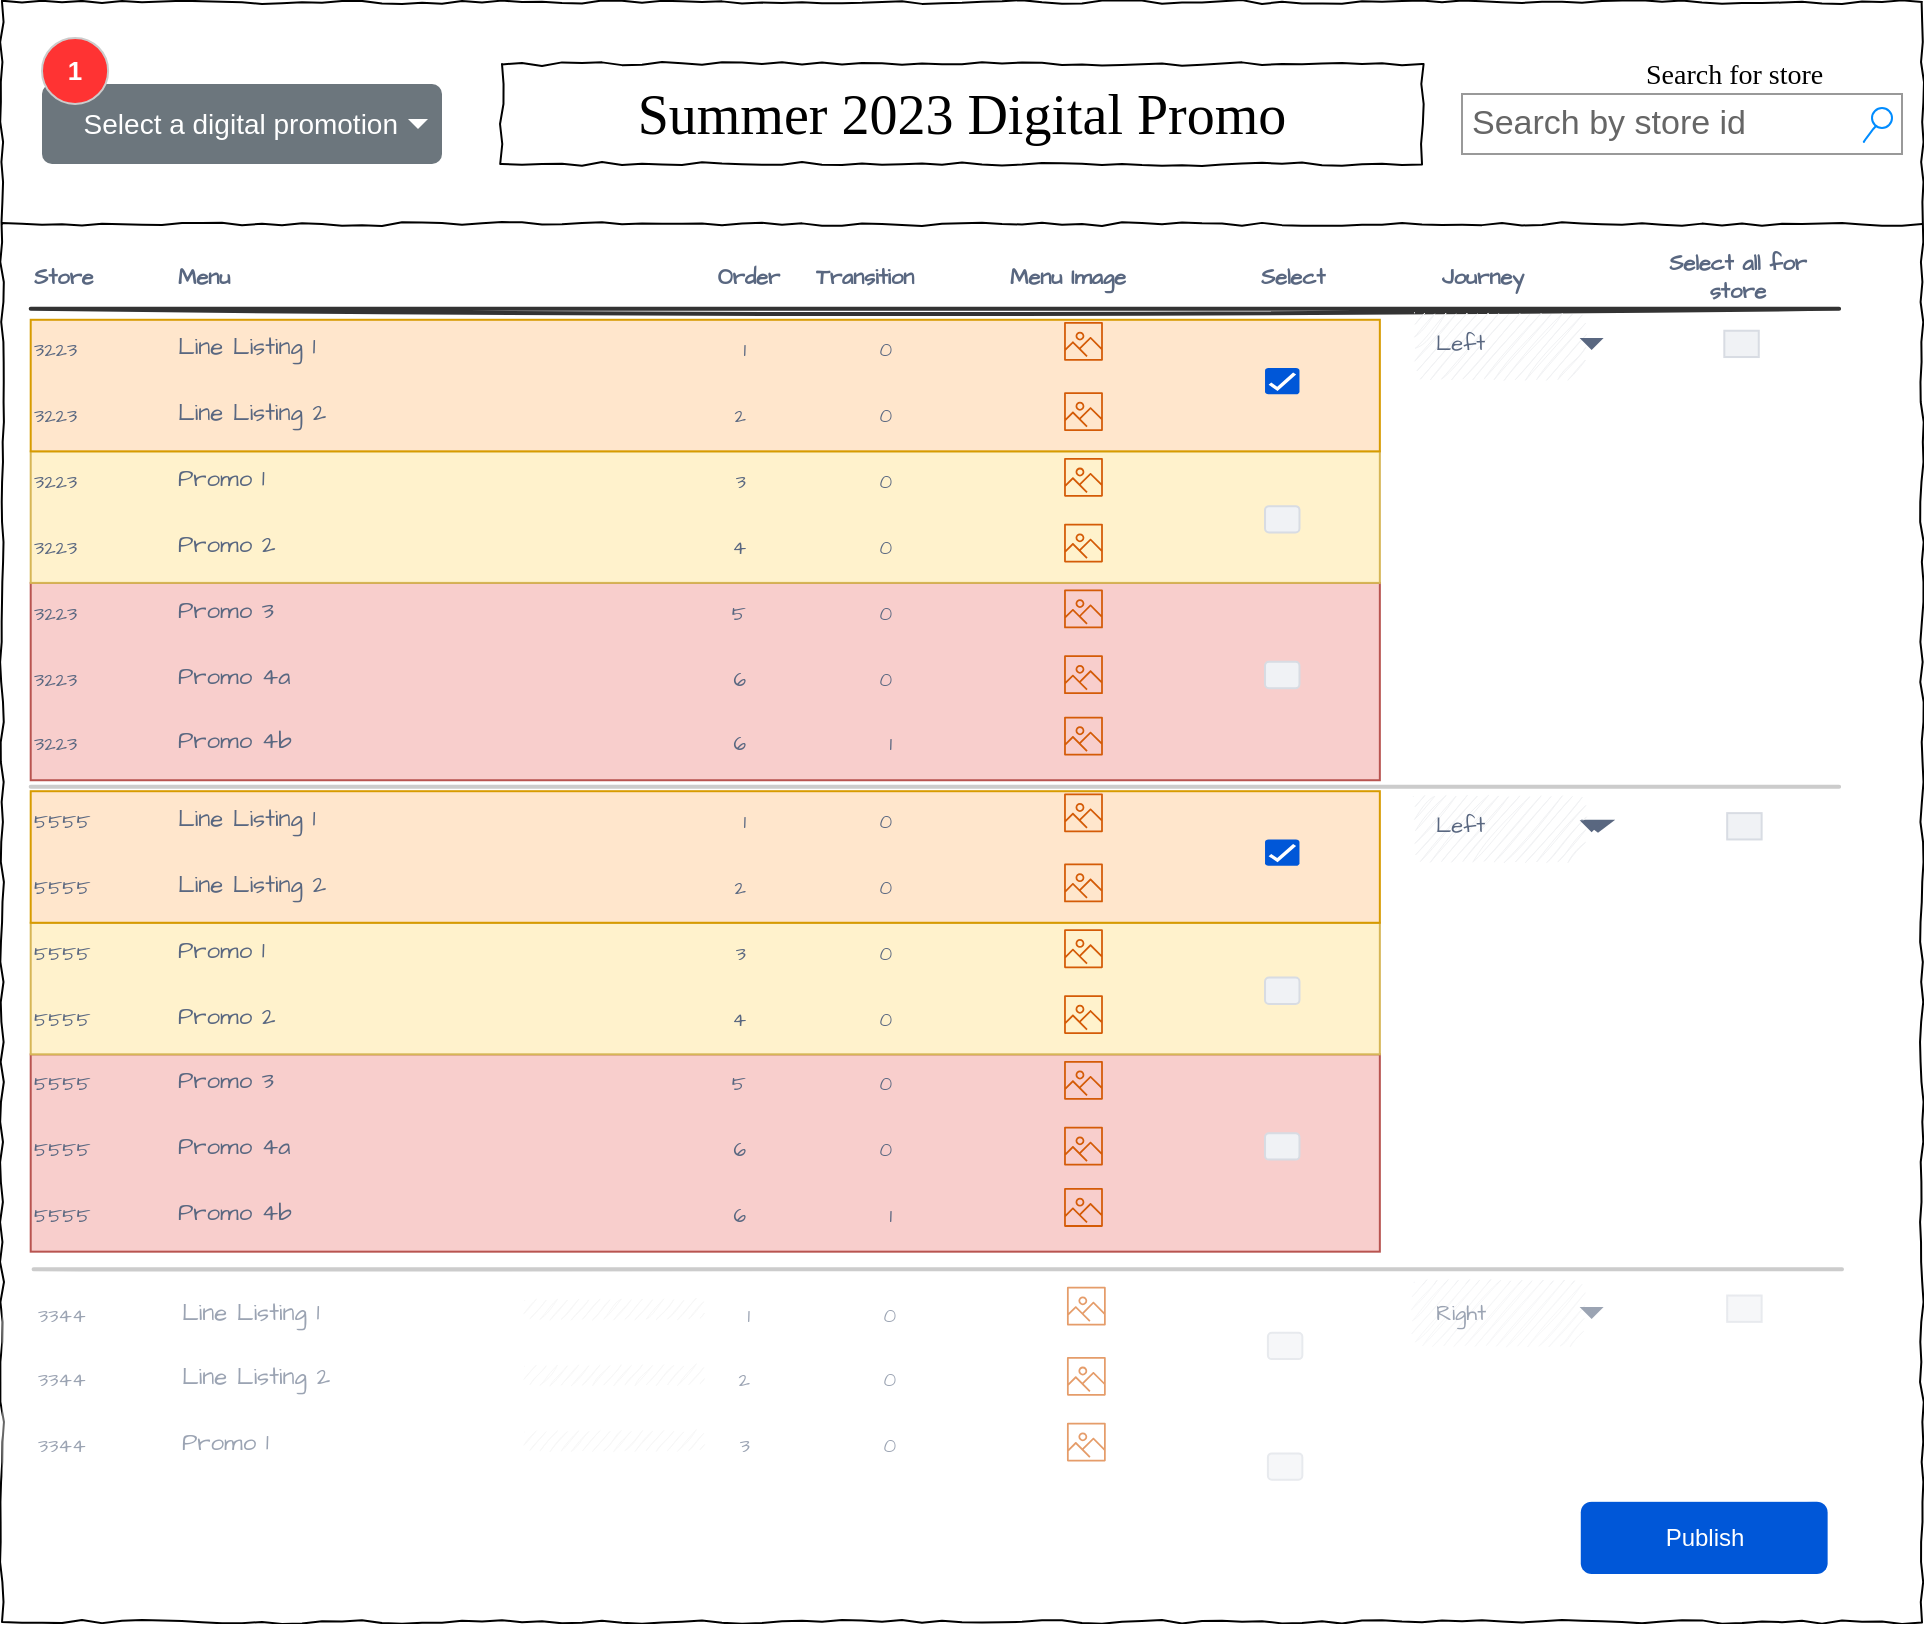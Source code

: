 <mxfile version="20.6.2" type="github" pages="2">
  <diagram name="Page-1" id="03018318-947c-dd8e-b7a3-06fadd420f32">
    <mxGraphModel dx="1234" dy="749" grid="1" gridSize="10" guides="1" tooltips="1" connect="1" arrows="1" fold="1" page="1" pageScale="1" pageWidth="1100" pageHeight="850" background="none" math="0" shadow="0">
      <root>
        <mxCell id="0" />
        <mxCell id="1" parent="0" />
        <mxCell id="677b7b8949515195-1" value="" style="whiteSpace=wrap;html=1;rounded=0;shadow=0;labelBackgroundColor=none;strokeColor=#000000;strokeWidth=1;fillColor=none;fontFamily=Verdana;fontSize=12;fontColor=#000000;align=center;comic=1;" parent="1" vertex="1">
          <mxGeometry x="20" y="34" width="960" height="810" as="geometry" />
        </mxCell>
        <mxCell id="677b7b8949515195-2" value="Summer 2023 Digital Promo" style="whiteSpace=wrap;html=1;rounded=0;shadow=0;labelBackgroundColor=none;strokeWidth=1;fontFamily=Verdana;fontSize=28;align=center;comic=1;" parent="1" vertex="1">
          <mxGeometry x="270" y="65" width="460" height="50" as="geometry" />
        </mxCell>
        <mxCell id="677b7b8949515195-3" value="Search by store id" style="strokeWidth=1;shadow=0;dashed=0;align=center;html=1;shape=mxgraph.mockup.forms.searchBox;strokeColor=#999999;mainText=;strokeColor2=#008cff;fontColor=#666666;fontSize=17;align=left;spacingLeft=3;rounded=0;labelBackgroundColor=none;comic=1;" parent="1" vertex="1">
          <mxGeometry x="750" y="80" width="220" height="30" as="geometry" />
        </mxCell>
        <mxCell id="677b7b8949515195-5" value="Search for store" style="text;html=1;points=[];align=left;verticalAlign=top;spacingTop=-4;fontSize=14;fontFamily=Verdana" parent="1" vertex="1">
          <mxGeometry x="840" y="60" width="60" height="20" as="geometry" />
        </mxCell>
        <mxCell id="677b7b8949515195-9" value="" style="line;strokeWidth=1;html=1;rounded=0;shadow=0;labelBackgroundColor=none;fillColor=none;fontFamily=Verdana;fontSize=14;fontColor=#000000;align=center;comic=1;" parent="1" vertex="1">
          <mxGeometry x="20" y="140" width="960" height="10" as="geometry" />
        </mxCell>
        <mxCell id="ACghVnMqZbIQfi9R8P94-128" value="" style="group" vertex="1" connectable="0" parent="1">
          <mxGeometry x="20" y="160" width="920" height="660" as="geometry" />
        </mxCell>
        <mxCell id="ACghVnMqZbIQfi9R8P94-129" value="" style="rounded=0;whiteSpace=wrap;html=1;glass=0;sketch=0;strokeColor=#b85450;fontSize=11;fillColor=#f8cecc;" vertex="1" parent="ACghVnMqZbIQfi9R8P94-128">
          <mxGeometry x="14.353" y="164.452" width="674.571" height="98.671" as="geometry" />
        </mxCell>
        <mxCell id="ACghVnMqZbIQfi9R8P94-130" value="" style="rounded=0;whiteSpace=wrap;html=1;glass=0;sketch=0;strokeColor=#d6b656;fontSize=11;fillColor=#fff2cc;" vertex="1" parent="ACghVnMqZbIQfi9R8P94-128">
          <mxGeometry x="14.353" y="98.671" width="674.571" height="65.781" as="geometry" />
        </mxCell>
        <mxCell id="ACghVnMqZbIQfi9R8P94-131" value="" style="rounded=0;whiteSpace=wrap;html=1;glass=0;sketch=0;strokeColor=#d79b00;fontSize=11;fillColor=#ffe6cc;" vertex="1" parent="ACghVnMqZbIQfi9R8P94-128">
          <mxGeometry x="14.353" y="32.89" width="674.571" height="65.781" as="geometry" />
        </mxCell>
        <mxCell id="ACghVnMqZbIQfi9R8P94-132" value="Menu" style="html=1;fillColor=none;strokeColor=none;fontSize=11;align=left;fontColor=#596780;whiteSpace=wrap;sketch=1;hachureGap=4;pointerEvents=0;fontFamily=Architects Daughter;fontSource=https%3A%2F%2Ffonts.googleapis.com%2Fcss%3Ffamily%3DArchitects%2BDaughter;fontStyle=1" vertex="1" parent="ACghVnMqZbIQfi9R8P94-128">
          <mxGeometry x="86.115" width="215.289" height="21.927" as="geometry" />
        </mxCell>
        <mxCell id="ACghVnMqZbIQfi9R8P94-133" value="Store" style="html=1;fillColor=none;strokeColor=none;fontSize=11;align=left;fontColor=#596780;whiteSpace=wrap;sketch=1;hachureGap=4;pointerEvents=0;fontFamily=Architects Daughter;fontSource=https%3A%2F%2Ffonts.googleapis.com%2Fcss%3Ffamily%3DArchitects%2BDaughter;fontStyle=1" vertex="1" parent="ACghVnMqZbIQfi9R8P94-128">
          <mxGeometry x="14.353" width="57.41" height="21.927" as="geometry" />
        </mxCell>
        <mxCell id="ACghVnMqZbIQfi9R8P94-134" value="Order" style="html=1;fillColor=none;strokeColor=none;fontSize=11;align=right;fontColor=#596780;whiteSpace=wrap;sketch=1;hachureGap=4;pointerEvents=0;fontFamily=Architects Daughter;fontSource=https%3A%2F%2Ffonts.googleapis.com%2Fcss%3Ffamily%3DArchitects%2BDaughter;fontStyle=1" vertex="1" parent="ACghVnMqZbIQfi9R8P94-128">
          <mxGeometry x="334.415" width="57.41" height="21.927" as="geometry" />
        </mxCell>
        <mxCell id="ACghVnMqZbIQfi9R8P94-135" value="Menu Image" style="html=1;fillColor=none;strokeColor=none;fontSize=11;align=left;fontColor=#596780;whiteSpace=wrap;sketch=1;hachureGap=4;pointerEvents=0;fontFamily=Architects Daughter;fontSource=https%3A%2F%2Ffonts.googleapis.com%2Fcss%3Ffamily%3DArchitects%2BDaughter;fontStyle=1" vertex="1" parent="ACghVnMqZbIQfi9R8P94-128">
          <mxGeometry x="502.34" width="129.173" height="21.927" as="geometry" />
        </mxCell>
        <mxCell id="ACghVnMqZbIQfi9R8P94-136" value="Journey" style="html=1;fillColor=none;strokeColor=none;fontSize=11;align=center;fontColor=#596780;whiteSpace=wrap;sketch=1;hachureGap=4;pointerEvents=0;fontFamily=Architects Daughter;fontSource=https%3A%2F%2Ffonts.googleapis.com%2Fcss%3Ffamily%3DArchitects%2BDaughter;fontStyle=1" vertex="1" parent="ACghVnMqZbIQfi9R8P94-128">
          <mxGeometry x="676.006" width="129.173" height="21.927" as="geometry" />
        </mxCell>
        <mxCell id="ACghVnMqZbIQfi9R8P94-137" value="Select" style="html=1;fillColor=none;strokeColor=none;fontSize=11;align=center;fontColor=#596780;whiteSpace=wrap;sketch=1;hachureGap=4;pointerEvents=0;fontFamily=Architects Daughter;fontSource=https%3A%2F%2Ffonts.googleapis.com%2Fcss%3Ffamily%3DArchitects%2BDaughter;fontStyle=1" vertex="1" parent="ACghVnMqZbIQfi9R8P94-128">
          <mxGeometry x="617.161" width="57.41" height="21.927" as="geometry" />
        </mxCell>
        <mxCell id="ACghVnMqZbIQfi9R8P94-138" value="" style="shape=line;strokeWidth=2;html=1;strokeColor=#333333;resizeWidth=1;sketch=1;hachureGap=4;pointerEvents=0;fontFamily=Architects Daughter;fontSource=https%3A%2F%2Ffonts.googleapis.com%2Fcss%3Ffamily%3DArchitects%2BDaughter;fontSize=20;" vertex="1" parent="ACghVnMqZbIQfi9R8P94-128">
          <mxGeometry x="14.353" y="21.927" width="904.212" height="10.963" as="geometry" />
        </mxCell>
        <mxCell id="ACghVnMqZbIQfi9R8P94-139" value="Line Listing 1" style="strokeColor=none;fillColor=none;fontSize=12;fontColor=#596780;align=left;html=1;sketch=1;hachureGap=4;pointerEvents=0;fontFamily=Architects Daughter;fontSource=https%3A%2F%2Ffonts.googleapis.com%2Fcss%3Ffamily%3DArchitects%2BDaughter;" vertex="1" parent="ACghVnMqZbIQfi9R8P94-128">
          <mxGeometry x="86.115" y="36.179" width="344.462" height="21.927" as="geometry" />
        </mxCell>
        <mxCell id="ACghVnMqZbIQfi9R8P94-140" value="3223" style="strokeColor=none;fillColor=none;fontSize=10;fontColor=#596780;align=left;html=1;sketch=1;hachureGap=4;pointerEvents=0;fontFamily=Architects Daughter;fontSource=https%3A%2F%2Ffonts.googleapis.com%2Fcss%3Ffamily%3DArchitects%2BDaughter;" vertex="1" parent="ACghVnMqZbIQfi9R8P94-128">
          <mxGeometry x="14.353" y="36.179" width="57.41" height="21.927" as="geometry" />
        </mxCell>
        <mxCell id="ACghVnMqZbIQfi9R8P94-141" value="1" style="strokeColor=none;fillColor=none;fontSize=10;fontColor=#596780;align=right;html=1;sketch=1;hachureGap=4;pointerEvents=0;fontFamily=Architects Daughter;fontSource=https%3A%2F%2Ffonts.googleapis.com%2Fcss%3Ffamily%3DArchitects%2BDaughter;" vertex="1" parent="ACghVnMqZbIQfi9R8P94-128">
          <mxGeometry x="315.757" y="36.179" width="57.41" height="21.927" as="geometry" />
        </mxCell>
        <mxCell id="ACghVnMqZbIQfi9R8P94-142" value="Line Listing 2" style="strokeColor=none;fillColor=none;fontSize=12;fontColor=#596780;align=left;html=1;sketch=1;hachureGap=4;pointerEvents=0;fontFamily=Architects Daughter;fontSource=https%3A%2F%2Ffonts.googleapis.com%2Fcss%3Ffamily%3DArchitects%2BDaughter;" vertex="1" parent="ACghVnMqZbIQfi9R8P94-128">
          <mxGeometry x="86.115" y="69.07" width="344.462" height="21.927" as="geometry" />
        </mxCell>
        <mxCell id="ACghVnMqZbIQfi9R8P94-143" value="3223" style="strokeColor=none;fillColor=none;fontSize=10;fontColor=#596780;align=left;html=1;sketch=1;hachureGap=4;pointerEvents=0;fontFamily=Architects Daughter;fontSource=https%3A%2F%2Ffonts.googleapis.com%2Fcss%3Ffamily%3DArchitects%2BDaughter;" vertex="1" parent="ACghVnMqZbIQfi9R8P94-128">
          <mxGeometry x="14.353" y="69.07" width="57.41" height="21.927" as="geometry" />
        </mxCell>
        <mxCell id="ACghVnMqZbIQfi9R8P94-144" value="2" style="strokeColor=none;fillColor=none;fontSize=10;fontColor=#596780;align=right;html=1;sketch=1;hachureGap=4;pointerEvents=0;fontFamily=Architects Daughter;fontSource=https%3A%2F%2Ffonts.googleapis.com%2Fcss%3Ffamily%3DArchitects%2BDaughter;" vertex="1" parent="ACghVnMqZbIQfi9R8P94-128">
          <mxGeometry x="315.757" y="69.07" width="57.41" height="21.927" as="geometry" />
        </mxCell>
        <mxCell id="ACghVnMqZbIQfi9R8P94-145" value="Promo 1" style="strokeColor=none;fillColor=none;fontSize=12;fontColor=#596780;align=left;html=1;sketch=1;hachureGap=4;pointerEvents=0;fontFamily=Architects Daughter;fontSource=https%3A%2F%2Ffonts.googleapis.com%2Fcss%3Ffamily%3DArchitects%2BDaughter;" vertex="1" parent="ACghVnMqZbIQfi9R8P94-128">
          <mxGeometry x="86.115" y="101.96" width="344.462" height="21.927" as="geometry" />
        </mxCell>
        <mxCell id="ACghVnMqZbIQfi9R8P94-146" value="3223" style="strokeColor=none;fillColor=none;fontSize=10;fontColor=#596780;align=left;html=1;sketch=1;hachureGap=4;pointerEvents=0;fontFamily=Architects Daughter;fontSource=https%3A%2F%2Ffonts.googleapis.com%2Fcss%3Ffamily%3DArchitects%2BDaughter;" vertex="1" parent="ACghVnMqZbIQfi9R8P94-128">
          <mxGeometry x="14.353" y="101.96" width="57.41" height="21.927" as="geometry" />
        </mxCell>
        <mxCell id="ACghVnMqZbIQfi9R8P94-147" value="3" style="strokeColor=none;fillColor=none;fontSize=10;fontColor=#596780;align=right;html=1;sketch=1;hachureGap=4;pointerEvents=0;fontFamily=Architects Daughter;fontSource=https%3A%2F%2Ffonts.googleapis.com%2Fcss%3Ffamily%3DArchitects%2BDaughter;" vertex="1" parent="ACghVnMqZbIQfi9R8P94-128">
          <mxGeometry x="315.757" y="101.96" width="57.41" height="21.927" as="geometry" />
        </mxCell>
        <mxCell id="ACghVnMqZbIQfi9R8P94-148" value="Promo 2" style="strokeColor=none;fillColor=none;fontSize=12;fontColor=#596780;align=left;html=1;sketch=1;hachureGap=4;pointerEvents=0;fontFamily=Architects Daughter;fontSource=https%3A%2F%2Ffonts.googleapis.com%2Fcss%3Ffamily%3DArchitects%2BDaughter;" vertex="1" parent="ACghVnMqZbIQfi9R8P94-128">
          <mxGeometry x="86.115" y="134.85" width="344.462" height="21.927" as="geometry" />
        </mxCell>
        <mxCell id="ACghVnMqZbIQfi9R8P94-149" value="3223" style="strokeColor=none;fillColor=none;fontSize=10;fontColor=#596780;align=left;html=1;sketch=1;hachureGap=4;pointerEvents=0;fontFamily=Architects Daughter;fontSource=https%3A%2F%2Ffonts.googleapis.com%2Fcss%3Ffamily%3DArchitects%2BDaughter;" vertex="1" parent="ACghVnMqZbIQfi9R8P94-128">
          <mxGeometry x="14.353" y="134.85" width="57.41" height="21.927" as="geometry" />
        </mxCell>
        <mxCell id="ACghVnMqZbIQfi9R8P94-150" value="4" style="strokeColor=none;fillColor=none;fontSize=10;fontColor=#596780;align=right;html=1;sketch=1;hachureGap=4;pointerEvents=0;fontFamily=Architects Daughter;fontSource=https%3A%2F%2Ffonts.googleapis.com%2Fcss%3Ffamily%3DArchitects%2BDaughter;" vertex="1" parent="ACghVnMqZbIQfi9R8P94-128">
          <mxGeometry x="315.757" y="134.85" width="57.41" height="21.927" as="geometry" />
        </mxCell>
        <mxCell id="ACghVnMqZbIQfi9R8P94-151" value="" style="sketch=0;outlineConnect=0;fontColor=#232F3E;gradientColor=none;fillColor=#D45B07;strokeColor=none;dashed=0;verticalLabelPosition=bottom;verticalAlign=top;align=center;html=1;fontSize=12;fontStyle=0;aspect=fixed;pointerEvents=1;shape=mxgraph.aws4.container_registry_image;" vertex="1" parent="ACghVnMqZbIQfi9R8P94-128">
          <mxGeometry x="531.045" y="33.987" width="19.397" height="19.397" as="geometry" />
        </mxCell>
        <mxCell id="ACghVnMqZbIQfi9R8P94-152" value="&lt;font style=&quot;font-size: 11px;&quot;&gt;Left&lt;/font&gt;" style="rounded=1;fillColor=#F1F2F4;strokeColor=none;html=1;fontColor=#596780;align=left;fontSize=12;spacingLeft=10;sketch=1;hachureGap=4;pointerEvents=0;fontFamily=Architects Daughter;fontSource=https%3A%2F%2Ffonts.googleapis.com%2Fcss%3Ffamily%3DArchitects%2BDaughter;" vertex="1" parent="ACghVnMqZbIQfi9R8P94-128">
          <mxGeometry x="704.711" y="28.505" width="86.115" height="32.89" as="geometry" />
        </mxCell>
        <mxCell id="ACghVnMqZbIQfi9R8P94-153" value="" style="shape=triangle;direction=south;fillColor=#596780;strokeColor=none;html=1;sketch=0;hachureGap=4;pointerEvents=0;fontFamily=Architects Daughter;fontSource=https%3A%2F%2Ffonts.googleapis.com%2Fcss%3Ffamily%3DArchitects%2BDaughter;fontSize=20;" vertex="1" parent="ACghVnMqZbIQfi9R8P94-152">
          <mxGeometry x="1" y="0.5" width="12" height="6" relative="1" as="geometry">
            <mxPoint x="-2" y="-3" as="offset" />
          </mxGeometry>
        </mxCell>
        <mxCell id="ACghVnMqZbIQfi9R8P94-154" value="Transition" style="html=1;fillColor=none;strokeColor=none;fontSize=11;align=left;fontColor=#596780;whiteSpace=wrap;sketch=1;hachureGap=4;pointerEvents=0;fontFamily=Architects Daughter;fontSource=https%3A%2F%2Ffonts.googleapis.com%2Fcss%3Ffamily%3DArchitects%2BDaughter;fontStyle=1" vertex="1" parent="ACghVnMqZbIQfi9R8P94-128">
          <mxGeometry x="404.743" width="129.173" height="21.927" as="geometry" />
        </mxCell>
        <mxCell id="ACghVnMqZbIQfi9R8P94-155" value="0" style="strokeColor=none;fillColor=none;fontSize=10;fontColor=#596780;align=right;html=1;sketch=1;hachureGap=4;pointerEvents=0;fontFamily=Architects Daughter;fontSource=https%3A%2F%2Ffonts.googleapis.com%2Fcss%3Ffamily%3DArchitects%2BDaughter;" vertex="1" parent="ACghVnMqZbIQfi9R8P94-128">
          <mxGeometry x="388.955" y="36.179" width="57.41" height="21.927" as="geometry" />
        </mxCell>
        <mxCell id="ACghVnMqZbIQfi9R8P94-156" value="0" style="strokeColor=none;fillColor=none;fontSize=10;fontColor=#596780;align=right;html=1;sketch=1;hachureGap=4;pointerEvents=0;fontFamily=Architects Daughter;fontSource=https%3A%2F%2Ffonts.googleapis.com%2Fcss%3Ffamily%3DArchitects%2BDaughter;" vertex="1" parent="ACghVnMqZbIQfi9R8P94-128">
          <mxGeometry x="388.955" y="69.07" width="57.41" height="21.927" as="geometry" />
        </mxCell>
        <mxCell id="ACghVnMqZbIQfi9R8P94-157" value="0" style="strokeColor=none;fillColor=none;fontSize=10;fontColor=#596780;align=right;html=1;sketch=1;hachureGap=4;pointerEvents=0;fontFamily=Architects Daughter;fontSource=https%3A%2F%2Ffonts.googleapis.com%2Fcss%3Ffamily%3DArchitects%2BDaughter;" vertex="1" parent="ACghVnMqZbIQfi9R8P94-128">
          <mxGeometry x="388.955" y="101.96" width="57.41" height="21.927" as="geometry" />
        </mxCell>
        <mxCell id="ACghVnMqZbIQfi9R8P94-158" value="0" style="strokeColor=none;fillColor=none;fontSize=10;fontColor=#596780;align=right;html=1;sketch=1;hachureGap=4;pointerEvents=0;fontFamily=Architects Daughter;fontSource=https%3A%2F%2Ffonts.googleapis.com%2Fcss%3Ffamily%3DArchitects%2BDaughter;" vertex="1" parent="ACghVnMqZbIQfi9R8P94-128">
          <mxGeometry x="388.955" y="134.85" width="57.41" height="21.927" as="geometry" />
        </mxCell>
        <mxCell id="ACghVnMqZbIQfi9R8P94-159" value="" style="html=1;shadow=0;dashed=0;shape=mxgraph.atlassian.checkbox_2;fillColor=#0057D8;strokeColor=none;fontColor=#000000;align=left;verticalAlign=middle;fontStyle=0;fontSize=12;labelPosition=right;verticalLabelPosition=middle;spacingLeft=10;sketch=0;hachureGap=4;pointerEvents=0;fontFamily=Architects Daughter;fontSource=https%3A%2F%2Ffonts.googleapis.com%2Fcss%3Ffamily%3DArchitects%2BDaughter;" vertex="1" parent="ACghVnMqZbIQfi9R8P94-128">
          <mxGeometry x="631.513" y="57.01" width="17.223" height="13.156" as="geometry" />
        </mxCell>
        <mxCell id="ACghVnMqZbIQfi9R8P94-160" value="Promo 3" style="strokeColor=none;fillColor=none;fontSize=12;fontColor=#596780;align=left;html=1;sketch=1;hachureGap=4;pointerEvents=0;fontFamily=Architects Daughter;fontSource=https%3A%2F%2Ffonts.googleapis.com%2Fcss%3Ffamily%3DArchitects%2BDaughter;" vertex="1" parent="ACghVnMqZbIQfi9R8P94-128">
          <mxGeometry x="86.115" y="167.741" width="344.462" height="21.927" as="geometry" />
        </mxCell>
        <mxCell id="ACghVnMqZbIQfi9R8P94-161" value="3223" style="strokeColor=none;fillColor=none;fontSize=10;fontColor=#596780;align=left;html=1;sketch=1;hachureGap=4;pointerEvents=0;fontFamily=Architects Daughter;fontSource=https%3A%2F%2Ffonts.googleapis.com%2Fcss%3Ffamily%3DArchitects%2BDaughter;" vertex="1" parent="ACghVnMqZbIQfi9R8P94-128">
          <mxGeometry x="14.353" y="167.741" width="57.41" height="21.927" as="geometry" />
        </mxCell>
        <mxCell id="ACghVnMqZbIQfi9R8P94-162" value="5" style="strokeColor=none;fillColor=none;fontSize=10;fontColor=#596780;align=right;html=1;sketch=1;hachureGap=4;pointerEvents=0;fontFamily=Architects Daughter;fontSource=https%3A%2F%2Ffonts.googleapis.com%2Fcss%3Ffamily%3DArchitects%2BDaughter;" vertex="1" parent="ACghVnMqZbIQfi9R8P94-128">
          <mxGeometry x="315.757" y="167.741" width="57.41" height="21.927" as="geometry" />
        </mxCell>
        <mxCell id="ACghVnMqZbIQfi9R8P94-163" value="Promo 4a" style="strokeColor=none;fillColor=none;fontSize=12;fontColor=#596780;align=left;html=1;sketch=1;hachureGap=4;pointerEvents=0;fontFamily=Architects Daughter;fontSource=https%3A%2F%2Ffonts.googleapis.com%2Fcss%3Ffamily%3DArchitects%2BDaughter;" vertex="1" parent="ACghVnMqZbIQfi9R8P94-128">
          <mxGeometry x="86.115" y="200.631" width="344.462" height="21.927" as="geometry" />
        </mxCell>
        <mxCell id="ACghVnMqZbIQfi9R8P94-164" value="3223" style="strokeColor=none;fillColor=none;fontSize=10;fontColor=#596780;align=left;html=1;sketch=1;hachureGap=4;pointerEvents=0;fontFamily=Architects Daughter;fontSource=https%3A%2F%2Ffonts.googleapis.com%2Fcss%3Ffamily%3DArchitects%2BDaughter;" vertex="1" parent="ACghVnMqZbIQfi9R8P94-128">
          <mxGeometry x="14.353" y="200.631" width="57.41" height="21.927" as="geometry" />
        </mxCell>
        <mxCell id="ACghVnMqZbIQfi9R8P94-165" value="6" style="strokeColor=none;fillColor=none;fontSize=10;fontColor=#596780;align=right;html=1;sketch=1;hachureGap=4;pointerEvents=0;fontFamily=Architects Daughter;fontSource=https%3A%2F%2Ffonts.googleapis.com%2Fcss%3Ffamily%3DArchitects%2BDaughter;" vertex="1" parent="ACghVnMqZbIQfi9R8P94-128">
          <mxGeometry x="315.757" y="200.631" width="57.41" height="21.927" as="geometry" />
        </mxCell>
        <mxCell id="ACghVnMqZbIQfi9R8P94-166" value="0" style="strokeColor=none;fillColor=none;fontSize=10;fontColor=#596780;align=right;html=1;sketch=1;hachureGap=4;pointerEvents=0;fontFamily=Architects Daughter;fontSource=https%3A%2F%2Ffonts.googleapis.com%2Fcss%3Ffamily%3DArchitects%2BDaughter;" vertex="1" parent="ACghVnMqZbIQfi9R8P94-128">
          <mxGeometry x="388.955" y="167.741" width="57.41" height="21.927" as="geometry" />
        </mxCell>
        <mxCell id="ACghVnMqZbIQfi9R8P94-167" value="0" style="strokeColor=none;fillColor=none;fontSize=10;fontColor=#596780;align=right;html=1;sketch=1;hachureGap=4;pointerEvents=0;fontFamily=Architects Daughter;fontSource=https%3A%2F%2Ffonts.googleapis.com%2Fcss%3Ffamily%3DArchitects%2BDaughter;" vertex="1" parent="ACghVnMqZbIQfi9R8P94-128">
          <mxGeometry x="388.955" y="200.631" width="57.41" height="21.927" as="geometry" />
        </mxCell>
        <mxCell id="ACghVnMqZbIQfi9R8P94-168" value="Promo 4b" style="strokeColor=none;fillColor=none;fontSize=12;fontColor=#596780;align=left;html=1;sketch=1;hachureGap=4;pointerEvents=0;fontFamily=Architects Daughter;fontSource=https%3A%2F%2Ffonts.googleapis.com%2Fcss%3Ffamily%3DArchitects%2BDaughter;" vertex="1" parent="ACghVnMqZbIQfi9R8P94-128">
          <mxGeometry x="86.115" y="233.522" width="344.462" height="21.927" as="geometry" />
        </mxCell>
        <mxCell id="ACghVnMqZbIQfi9R8P94-169" value="3223" style="strokeColor=none;fillColor=none;fontSize=10;fontColor=#596780;align=left;html=1;sketch=1;hachureGap=4;pointerEvents=0;fontFamily=Architects Daughter;fontSource=https%3A%2F%2Ffonts.googleapis.com%2Fcss%3Ffamily%3DArchitects%2BDaughter;" vertex="1" parent="ACghVnMqZbIQfi9R8P94-128">
          <mxGeometry x="14.353" y="233.522" width="57.41" height="21.927" as="geometry" />
        </mxCell>
        <mxCell id="ACghVnMqZbIQfi9R8P94-170" value="6" style="strokeColor=none;fillColor=none;fontSize=10;fontColor=#596780;align=right;html=1;sketch=1;hachureGap=4;pointerEvents=0;fontFamily=Architects Daughter;fontSource=https%3A%2F%2Ffonts.googleapis.com%2Fcss%3Ffamily%3DArchitects%2BDaughter;" vertex="1" parent="ACghVnMqZbIQfi9R8P94-128">
          <mxGeometry x="315.757" y="233.522" width="57.41" height="21.927" as="geometry" />
        </mxCell>
        <mxCell id="ACghVnMqZbIQfi9R8P94-171" value="1" style="strokeColor=none;fillColor=none;fontSize=10;fontColor=#596780;align=right;html=1;sketch=1;hachureGap=4;pointerEvents=0;fontFamily=Architects Daughter;fontSource=https%3A%2F%2Ffonts.googleapis.com%2Fcss%3Ffamily%3DArchitects%2BDaughter;" vertex="1" parent="ACghVnMqZbIQfi9R8P94-128">
          <mxGeometry x="388.955" y="233.522" width="57.41" height="21.927" as="geometry" />
        </mxCell>
        <mxCell id="ACghVnMqZbIQfi9R8P94-172" value="Select all for store" style="html=1;fillColor=none;strokeColor=none;fontSize=11;align=center;fontColor=#596780;whiteSpace=wrap;sketch=1;hachureGap=4;pointerEvents=0;fontFamily=Architects Daughter;fontSource=https%3A%2F%2Ffonts.googleapis.com%2Fcss%3Ffamily%3DArchitects%2BDaughter;fontStyle=1" vertex="1" parent="ACghVnMqZbIQfi9R8P94-128">
          <mxGeometry x="818.097" width="100.468" height="21.927" as="geometry" />
        </mxCell>
        <mxCell id="ACghVnMqZbIQfi9R8P94-173" value="" style="rounded=1;fillColor=#F0F2F5;strokeColor=#D8DCE3;fontColor=#000000;align=left;verticalAlign=middle;fontStyle=0;fontSize=12;labelPosition=right;verticalLabelPosition=middle;spacingLeft=10;html=1;shadow=0;dashed=0;sketch=0;hachureGap=4;pointerEvents=0;fontFamily=Architects Daughter;fontSource=https%3A%2F%2Ffonts.googleapis.com%2Fcss%3Ffamily%3DArchitects%2BDaughter;arcSize=0;" vertex="1" parent="ACghVnMqZbIQfi9R8P94-128">
          <mxGeometry x="861.154" y="38.372" width="17.223" height="13.156" as="geometry" />
        </mxCell>
        <mxCell id="ACghVnMqZbIQfi9R8P94-174" value="" style="sketch=0;outlineConnect=0;fontColor=#232F3E;gradientColor=none;fillColor=#D45B07;strokeColor=none;dashed=0;verticalLabelPosition=bottom;verticalAlign=top;align=center;html=1;fontSize=12;fontStyle=0;aspect=fixed;pointerEvents=1;shape=mxgraph.aws4.container_registry_image;" vertex="1" parent="ACghVnMqZbIQfi9R8P94-128">
          <mxGeometry x="531.045" y="69.07" width="19.397" height="19.397" as="geometry" />
        </mxCell>
        <mxCell id="ACghVnMqZbIQfi9R8P94-175" value="" style="sketch=0;outlineConnect=0;fontColor=#232F3E;gradientColor=none;fillColor=#D45B07;strokeColor=none;dashed=0;verticalLabelPosition=bottom;verticalAlign=top;align=center;html=1;fontSize=12;fontStyle=0;aspect=fixed;pointerEvents=1;shape=mxgraph.aws4.container_registry_image;" vertex="1" parent="ACghVnMqZbIQfi9R8P94-128">
          <mxGeometry x="531.045" y="101.96" width="19.397" height="19.397" as="geometry" />
        </mxCell>
        <mxCell id="ACghVnMqZbIQfi9R8P94-176" value="" style="sketch=0;outlineConnect=0;fontColor=#232F3E;gradientColor=none;fillColor=#D45B07;strokeColor=none;dashed=0;verticalLabelPosition=bottom;verticalAlign=top;align=center;html=1;fontSize=12;fontStyle=0;aspect=fixed;pointerEvents=1;shape=mxgraph.aws4.container_registry_image;" vertex="1" parent="ACghVnMqZbIQfi9R8P94-128">
          <mxGeometry x="531.045" y="134.85" width="19.397" height="19.397" as="geometry" />
        </mxCell>
        <mxCell id="ACghVnMqZbIQfi9R8P94-177" value="" style="sketch=0;outlineConnect=0;fontColor=#232F3E;gradientColor=none;fillColor=#D45B07;strokeColor=none;dashed=0;verticalLabelPosition=bottom;verticalAlign=top;align=center;html=1;fontSize=12;fontStyle=0;aspect=fixed;pointerEvents=1;shape=mxgraph.aws4.container_registry_image;" vertex="1" parent="ACghVnMqZbIQfi9R8P94-128">
          <mxGeometry x="531.045" y="167.741" width="19.397" height="19.397" as="geometry" />
        </mxCell>
        <mxCell id="ACghVnMqZbIQfi9R8P94-178" value="" style="sketch=0;outlineConnect=0;fontColor=#232F3E;gradientColor=none;fillColor=#D45B07;strokeColor=none;dashed=0;verticalLabelPosition=bottom;verticalAlign=top;align=center;html=1;fontSize=12;fontStyle=0;aspect=fixed;pointerEvents=1;shape=mxgraph.aws4.container_registry_image;" vertex="1" parent="ACghVnMqZbIQfi9R8P94-128">
          <mxGeometry x="531.045" y="200.631" width="19.397" height="19.397" as="geometry" />
        </mxCell>
        <mxCell id="ACghVnMqZbIQfi9R8P94-179" value="" style="sketch=0;outlineConnect=0;fontColor=#232F3E;gradientColor=none;fillColor=#D45B07;strokeColor=none;dashed=0;verticalLabelPosition=bottom;verticalAlign=top;align=center;html=1;fontSize=12;fontStyle=0;aspect=fixed;pointerEvents=1;shape=mxgraph.aws4.container_registry_image;" vertex="1" parent="ACghVnMqZbIQfi9R8P94-128">
          <mxGeometry x="531.045" y="231.329" width="19.397" height="19.397" as="geometry" />
        </mxCell>
        <mxCell id="ACghVnMqZbIQfi9R8P94-180" value="" style="rounded=1;fillColor=#F0F2F5;strokeColor=#D8DCE3;fontColor=#000000;align=left;verticalAlign=middle;fontStyle=0;fontSize=12;labelPosition=right;verticalLabelPosition=middle;spacingLeft=10;html=1;shadow=0;dashed=0;sketch=0;hachureGap=4;pointerEvents=0;fontFamily=Architects Daughter;fontSource=https%3A%2F%2Ffonts.googleapis.com%2Fcss%3Ffamily%3DArchitects%2BDaughter;" vertex="1" parent="ACghVnMqZbIQfi9R8P94-128">
          <mxGeometry x="631.513" y="126.08" width="17.223" height="13.156" as="geometry" />
        </mxCell>
        <mxCell id="ACghVnMqZbIQfi9R8P94-181" value="" style="rounded=1;fillColor=#F0F2F5;strokeColor=#D8DCE3;fontColor=#000000;align=left;verticalAlign=middle;fontStyle=0;fontSize=12;labelPosition=right;verticalLabelPosition=middle;spacingLeft=10;html=1;shadow=0;dashed=0;sketch=0;hachureGap=4;pointerEvents=0;fontFamily=Architects Daughter;fontSource=https%3A%2F%2Ffonts.googleapis.com%2Fcss%3Ffamily%3DArchitects%2BDaughter;" vertex="1" parent="ACghVnMqZbIQfi9R8P94-128">
          <mxGeometry x="631.513" y="203.92" width="17.223" height="13.156" as="geometry" />
        </mxCell>
        <mxCell id="ACghVnMqZbIQfi9R8P94-182" value="" style="shape=line;strokeWidth=2;html=1;strokeColor=#CCCCCC;resizeWidth=1;sketch=1;hachureGap=4;pointerEvents=0;fontFamily=Architects Daughter;fontSource=https%3A%2F%2Ffonts.googleapis.com%2Fcss%3Ffamily%3DArchitects%2BDaughter;fontSize=20;" vertex="1" parent="ACghVnMqZbIQfi9R8P94-128">
          <mxGeometry x="14.353" y="260.93" width="904.212" height="10.963" as="geometry" />
        </mxCell>
        <mxCell id="ACghVnMqZbIQfi9R8P94-183" value="" style="shape=triangle;direction=south;fillColor=#596780;strokeColor=none;html=1;sketch=0;hachureGap=4;pointerEvents=0;fontFamily=Architects Daughter;fontSource=https%3A%2F%2Ffonts.googleapis.com%2Fcss%3Ffamily%3DArchitects%2BDaughter;fontSize=20;" vertex="1" parent="ACghVnMqZbIQfi9R8P94-128">
          <mxGeometry x="789.392" y="282.857" width="17.223" height="6.578" as="geometry" />
        </mxCell>
        <mxCell id="ACghVnMqZbIQfi9R8P94-184" value="" style="rounded=1;fillColor=#F0F2F5;strokeColor=#D8DCE3;fontColor=#000000;align=left;verticalAlign=middle;fontStyle=0;fontSize=12;labelPosition=right;verticalLabelPosition=middle;spacingLeft=10;html=1;shadow=0;dashed=0;sketch=0;hachureGap=4;pointerEvents=0;fontFamily=Architects Daughter;fontSource=https%3A%2F%2Ffonts.googleapis.com%2Fcss%3Ffamily%3DArchitects%2BDaughter;arcSize=0;" vertex="1" parent="ACghVnMqZbIQfi9R8P94-128">
          <mxGeometry x="862.59" y="279.568" width="17.223" height="13.156" as="geometry" />
        </mxCell>
        <mxCell id="ACghVnMqZbIQfi9R8P94-185" value="" style="shape=line;strokeWidth=2;html=1;strokeColor=#CCCCCC;resizeWidth=1;sketch=1;hachureGap=4;pointerEvents=0;fontFamily=Architects Daughter;fontSource=https%3A%2F%2Ffonts.googleapis.com%2Fcss%3Ffamily%3DArchitects%2BDaughter;fontSize=20;" vertex="1" parent="ACghVnMqZbIQfi9R8P94-128">
          <mxGeometry x="15.788" y="502.126" width="904.212" height="10.963" as="geometry" />
        </mxCell>
        <mxCell id="ACghVnMqZbIQfi9R8P94-186" value="Line Listing 1" style="strokeColor=none;fillColor=none;fontSize=12;fontColor=#596780;align=left;html=1;sketch=1;hachureGap=4;pointerEvents=0;fontFamily=Architects Daughter;fontSource=https%3A%2F%2Ffonts.googleapis.com%2Fcss%3Ffamily%3DArchitects%2BDaughter;" vertex="1" parent="ACghVnMqZbIQfi9R8P94-128">
          <mxGeometry x="87.551" y="518.571" width="344.462" height="21.927" as="geometry" />
        </mxCell>
        <mxCell id="ACghVnMqZbIQfi9R8P94-187" value="" style="shape=mxgraph.mockup.misc.progressBar;fillColor=none;strokeColor=none;fillColor2=#F2F2F2;barPos=80;sketch=1;hachureGap=4;pointerEvents=0;fontFamily=Architects Daughter;fontSource=https%3A%2F%2Ffonts.googleapis.com%2Fcss%3Ffamily%3DArchitects%2BDaughter;fontSize=20;" vertex="1" parent="ACghVnMqZbIQfi9R8P94-128">
          <mxGeometry x="259.782" y="521.86" width="114.821" height="10.963" as="geometry" />
        </mxCell>
        <mxCell id="ACghVnMqZbIQfi9R8P94-188" value="3344" style="strokeColor=none;fillColor=none;fontSize=10;fontColor=#596780;align=left;html=1;sketch=1;hachureGap=4;pointerEvents=0;fontFamily=Architects Daughter;fontSource=https%3A%2F%2Ffonts.googleapis.com%2Fcss%3Ffamily%3DArchitects%2BDaughter;" vertex="1" parent="ACghVnMqZbIQfi9R8P94-128">
          <mxGeometry x="15.788" y="518.571" width="57.41" height="21.927" as="geometry" />
        </mxCell>
        <mxCell id="ACghVnMqZbIQfi9R8P94-189" value="1" style="strokeColor=none;fillColor=none;fontSize=10;fontColor=#596780;align=right;html=1;sketch=1;hachureGap=4;pointerEvents=0;fontFamily=Architects Daughter;fontSource=https%3A%2F%2Ffonts.googleapis.com%2Fcss%3Ffamily%3DArchitects%2BDaughter;" vertex="1" parent="ACghVnMqZbIQfi9R8P94-128">
          <mxGeometry x="317.192" y="518.571" width="57.41" height="21.927" as="geometry" />
        </mxCell>
        <mxCell id="ACghVnMqZbIQfi9R8P94-190" value="Line Listing 2" style="strokeColor=none;fillColor=none;fontSize=12;fontColor=#596780;align=left;html=1;sketch=1;hachureGap=4;pointerEvents=0;fontFamily=Architects Daughter;fontSource=https%3A%2F%2Ffonts.googleapis.com%2Fcss%3Ffamily%3DArchitects%2BDaughter;" vertex="1" parent="ACghVnMqZbIQfi9R8P94-128">
          <mxGeometry x="87.551" y="551.462" width="344.462" height="21.927" as="geometry" />
        </mxCell>
        <mxCell id="ACghVnMqZbIQfi9R8P94-191" value="" style="shape=mxgraph.mockup.misc.progressBar;fillColor=none;strokeColor=none;fillColor2=#F2F2F2;barPos=80;sketch=1;hachureGap=4;pointerEvents=0;fontFamily=Architects Daughter;fontSource=https%3A%2F%2Ffonts.googleapis.com%2Fcss%3Ffamily%3DArchitects%2BDaughter;fontSize=20;" vertex="1" parent="ACghVnMqZbIQfi9R8P94-128">
          <mxGeometry x="259.782" y="554.751" width="114.821" height="10.963" as="geometry" />
        </mxCell>
        <mxCell id="ACghVnMqZbIQfi9R8P94-192" value="3344" style="strokeColor=none;fillColor=none;fontSize=10;fontColor=#596780;align=left;html=1;sketch=1;hachureGap=4;pointerEvents=0;fontFamily=Architects Daughter;fontSource=https%3A%2F%2Ffonts.googleapis.com%2Fcss%3Ffamily%3DArchitects%2BDaughter;" vertex="1" parent="ACghVnMqZbIQfi9R8P94-128">
          <mxGeometry x="15.788" y="551.462" width="57.41" height="21.927" as="geometry" />
        </mxCell>
        <mxCell id="ACghVnMqZbIQfi9R8P94-193" value="2" style="strokeColor=none;fillColor=none;fontSize=10;fontColor=#596780;align=right;html=1;sketch=1;hachureGap=4;pointerEvents=0;fontFamily=Architects Daughter;fontSource=https%3A%2F%2Ffonts.googleapis.com%2Fcss%3Ffamily%3DArchitects%2BDaughter;" vertex="1" parent="ACghVnMqZbIQfi9R8P94-128">
          <mxGeometry x="317.192" y="551.462" width="57.41" height="21.927" as="geometry" />
        </mxCell>
        <mxCell id="ACghVnMqZbIQfi9R8P94-194" value="Promo 1" style="strokeColor=none;fillColor=none;fontSize=12;fontColor=#596780;align=left;html=1;sketch=1;hachureGap=4;pointerEvents=0;fontFamily=Architects Daughter;fontSource=https%3A%2F%2Ffonts.googleapis.com%2Fcss%3Ffamily%3DArchitects%2BDaughter;" vertex="1" parent="ACghVnMqZbIQfi9R8P94-128">
          <mxGeometry x="87.551" y="584.352" width="344.462" height="21.927" as="geometry" />
        </mxCell>
        <mxCell id="ACghVnMqZbIQfi9R8P94-195" value="" style="shape=mxgraph.mockup.misc.progressBar;fillColor=none;strokeColor=none;fillColor2=#F2F2F2;barPos=80;sketch=1;hachureGap=4;pointerEvents=0;fontFamily=Architects Daughter;fontSource=https%3A%2F%2Ffonts.googleapis.com%2Fcss%3Ffamily%3DArchitects%2BDaughter;fontSize=20;" vertex="1" parent="ACghVnMqZbIQfi9R8P94-128">
          <mxGeometry x="259.782" y="587.641" width="114.821" height="10.963" as="geometry" />
        </mxCell>
        <mxCell id="ACghVnMqZbIQfi9R8P94-196" value="3344" style="strokeColor=none;fillColor=none;fontSize=10;fontColor=#596780;align=left;html=1;sketch=1;hachureGap=4;pointerEvents=0;fontFamily=Architects Daughter;fontSource=https%3A%2F%2Ffonts.googleapis.com%2Fcss%3Ffamily%3DArchitects%2BDaughter;" vertex="1" parent="ACghVnMqZbIQfi9R8P94-128">
          <mxGeometry x="15.788" y="584.352" width="57.41" height="21.927" as="geometry" />
        </mxCell>
        <mxCell id="ACghVnMqZbIQfi9R8P94-197" value="3" style="strokeColor=none;fillColor=none;fontSize=10;fontColor=#596780;align=right;html=1;sketch=1;hachureGap=4;pointerEvents=0;fontFamily=Architects Daughter;fontSource=https%3A%2F%2Ffonts.googleapis.com%2Fcss%3Ffamily%3DArchitects%2BDaughter;" vertex="1" parent="ACghVnMqZbIQfi9R8P94-128">
          <mxGeometry x="317.192" y="584.352" width="57.41" height="21.927" as="geometry" />
        </mxCell>
        <mxCell id="ACghVnMqZbIQfi9R8P94-198" value="" style="sketch=0;outlineConnect=0;fontColor=#232F3E;gradientColor=none;fillColor=#D45B07;strokeColor=none;dashed=0;verticalLabelPosition=bottom;verticalAlign=top;align=center;html=1;fontSize=12;fontStyle=0;aspect=fixed;pointerEvents=1;shape=mxgraph.aws4.container_registry_image;" vertex="1" parent="ACghVnMqZbIQfi9R8P94-128">
          <mxGeometry x="532.48" y="516.379" width="19.397" height="19.397" as="geometry" />
        </mxCell>
        <mxCell id="ACghVnMqZbIQfi9R8P94-199" value="0" style="strokeColor=none;fillColor=none;fontSize=10;fontColor=#596780;align=right;html=1;sketch=1;hachureGap=4;pointerEvents=0;fontFamily=Architects Daughter;fontSource=https%3A%2F%2Ffonts.googleapis.com%2Fcss%3Ffamily%3DArchitects%2BDaughter;" vertex="1" parent="ACghVnMqZbIQfi9R8P94-128">
          <mxGeometry x="390.39" y="518.571" width="57.41" height="21.927" as="geometry" />
        </mxCell>
        <mxCell id="ACghVnMqZbIQfi9R8P94-200" value="0" style="strokeColor=none;fillColor=none;fontSize=10;fontColor=#596780;align=right;html=1;sketch=1;hachureGap=4;pointerEvents=0;fontFamily=Architects Daughter;fontSource=https%3A%2F%2Ffonts.googleapis.com%2Fcss%3Ffamily%3DArchitects%2BDaughter;" vertex="1" parent="ACghVnMqZbIQfi9R8P94-128">
          <mxGeometry x="390.39" y="551.462" width="57.41" height="21.927" as="geometry" />
        </mxCell>
        <mxCell id="ACghVnMqZbIQfi9R8P94-201" value="0" style="strokeColor=none;fillColor=none;fontSize=10;fontColor=#596780;align=right;html=1;sketch=1;hachureGap=4;pointerEvents=0;fontFamily=Architects Daughter;fontSource=https%3A%2F%2Ffonts.googleapis.com%2Fcss%3Ffamily%3DArchitects%2BDaughter;" vertex="1" parent="ACghVnMqZbIQfi9R8P94-128">
          <mxGeometry x="390.39" y="584.352" width="57.41" height="21.927" as="geometry" />
        </mxCell>
        <mxCell id="ACghVnMqZbIQfi9R8P94-202" value="" style="rounded=1;fillColor=#F0F2F5;strokeColor=#D8DCE3;fontColor=#000000;align=left;verticalAlign=middle;fontStyle=0;fontSize=12;labelPosition=right;verticalLabelPosition=middle;spacingLeft=10;html=1;shadow=0;dashed=0;sketch=0;hachureGap=4;pointerEvents=0;fontFamily=Architects Daughter;fontSource=https%3A%2F%2Ffonts.googleapis.com%2Fcss%3Ffamily%3DArchitects%2BDaughter;" vertex="1" parent="ACghVnMqZbIQfi9R8P94-128">
          <mxGeometry x="632.949" y="539.402" width="17.223" height="13.156" as="geometry" />
        </mxCell>
        <mxCell id="ACghVnMqZbIQfi9R8P94-203" value="" style="rounded=1;fillColor=#F0F2F5;strokeColor=#D8DCE3;fontColor=#000000;align=left;verticalAlign=middle;fontStyle=0;fontSize=12;labelPosition=right;verticalLabelPosition=middle;spacingLeft=10;html=1;shadow=0;dashed=0;sketch=0;hachureGap=4;pointerEvents=0;fontFamily=Architects Daughter;fontSource=https%3A%2F%2Ffonts.googleapis.com%2Fcss%3Ffamily%3DArchitects%2BDaughter;arcSize=0;" vertex="1" parent="ACghVnMqZbIQfi9R8P94-128">
          <mxGeometry x="862.59" y="520.764" width="17.223" height="13.156" as="geometry" />
        </mxCell>
        <mxCell id="ACghVnMqZbIQfi9R8P94-204" value="" style="sketch=0;outlineConnect=0;fontColor=#232F3E;gradientColor=none;fillColor=#D45B07;strokeColor=none;dashed=0;verticalLabelPosition=bottom;verticalAlign=top;align=center;html=1;fontSize=12;fontStyle=0;aspect=fixed;pointerEvents=1;shape=mxgraph.aws4.container_registry_image;" vertex="1" parent="ACghVnMqZbIQfi9R8P94-128">
          <mxGeometry x="532.48" y="551.462" width="19.397" height="19.397" as="geometry" />
        </mxCell>
        <mxCell id="ACghVnMqZbIQfi9R8P94-205" value="" style="sketch=0;outlineConnect=0;fontColor=#232F3E;gradientColor=none;fillColor=#D45B07;strokeColor=none;dashed=0;verticalLabelPosition=bottom;verticalAlign=top;align=center;html=1;fontSize=12;fontStyle=0;aspect=fixed;pointerEvents=1;shape=mxgraph.aws4.container_registry_image;" vertex="1" parent="ACghVnMqZbIQfi9R8P94-128">
          <mxGeometry x="532.48" y="584.352" width="19.397" height="19.397" as="geometry" />
        </mxCell>
        <mxCell id="ACghVnMqZbIQfi9R8P94-206" value="" style="rounded=1;fillColor=#F0F2F5;strokeColor=#D8DCE3;fontColor=#000000;align=left;verticalAlign=middle;fontStyle=0;fontSize=12;labelPosition=right;verticalLabelPosition=middle;spacingLeft=10;html=1;shadow=0;dashed=0;sketch=0;hachureGap=4;pointerEvents=0;fontFamily=Architects Daughter;fontSource=https%3A%2F%2Ffonts.googleapis.com%2Fcss%3Ffamily%3DArchitects%2BDaughter;" vertex="1" parent="ACghVnMqZbIQfi9R8P94-128">
          <mxGeometry x="632.949" y="599.701" width="17.223" height="13.156" as="geometry" />
        </mxCell>
        <mxCell id="ACghVnMqZbIQfi9R8P94-207" value="Publish" style="rounded=1;fillColor=#0057D8;strokeColor=none;html=1;fontColor=#ffffff;align=center;verticalAlign=middle;fontStyle=0;fontSize=12;sketch=0;" vertex="1" parent="ACghVnMqZbIQfi9R8P94-128">
          <mxGeometry x="789.392" y="623.821" width="123.432" height="36.179" as="geometry" />
        </mxCell>
        <mxCell id="ACghVnMqZbIQfi9R8P94-208" value="&lt;font style=&quot;font-size: 11px;&quot;&gt;Left&lt;/font&gt;" style="rounded=1;fillColor=#F1F2F4;strokeColor=none;html=1;fontColor=#596780;align=left;fontSize=12;spacingLeft=10;sketch=1;hachureGap=4;pointerEvents=0;fontFamily=Architects Daughter;fontSource=https%3A%2F%2Ffonts.googleapis.com%2Fcss%3Ffamily%3DArchitects%2BDaughter;" vertex="1" parent="ACghVnMqZbIQfi9R8P94-128">
          <mxGeometry x="704.711" y="269.701" width="86.115" height="32.89" as="geometry" />
        </mxCell>
        <mxCell id="ACghVnMqZbIQfi9R8P94-209" value="" style="shape=triangle;direction=south;fillColor=#596780;strokeColor=none;html=1;sketch=0;hachureGap=4;pointerEvents=0;fontFamily=Architects Daughter;fontSource=https%3A%2F%2Ffonts.googleapis.com%2Fcss%3Ffamily%3DArchitects%2BDaughter;fontSize=20;" vertex="1" parent="ACghVnMqZbIQfi9R8P94-208">
          <mxGeometry x="1" y="0.5" width="12" height="6" relative="1" as="geometry">
            <mxPoint x="-2" y="-3" as="offset" />
          </mxGeometry>
        </mxCell>
        <mxCell id="ACghVnMqZbIQfi9R8P94-210" value="&lt;font style=&quot;font-size: 11px;&quot;&gt;Right&lt;/font&gt;" style="rounded=1;fillColor=#F1F2F4;strokeColor=none;html=1;fontColor=#596780;align=left;fontSize=12;spacingLeft=10;sketch=1;hachureGap=4;pointerEvents=0;fontFamily=Architects Daughter;fontSource=https%3A%2F%2Ffonts.googleapis.com%2Fcss%3Ffamily%3DArchitects%2BDaughter;" vertex="1" parent="ACghVnMqZbIQfi9R8P94-128">
          <mxGeometry x="704.711" y="513.09" width="86.115" height="32.89" as="geometry" />
        </mxCell>
        <mxCell id="ACghVnMqZbIQfi9R8P94-211" value="" style="shape=triangle;direction=south;fillColor=#596780;strokeColor=none;html=1;sketch=0;hachureGap=4;pointerEvents=0;fontFamily=Architects Daughter;fontSource=https%3A%2F%2Ffonts.googleapis.com%2Fcss%3Ffamily%3DArchitects%2BDaughter;fontSize=20;" vertex="1" parent="ACghVnMqZbIQfi9R8P94-210">
          <mxGeometry x="1" y="0.5" width="12" height="6" relative="1" as="geometry">
            <mxPoint x="-2" y="-3" as="offset" />
          </mxGeometry>
        </mxCell>
        <mxCell id="ACghVnMqZbIQfi9R8P94-212" value="" style="rounded=0;whiteSpace=wrap;html=1;glass=0;sketch=0;strokeColor=#b85450;fontSize=11;fillColor=#f8cecc;" vertex="1" parent="ACghVnMqZbIQfi9R8P94-128">
          <mxGeometry x="14.353" y="400.166" width="674.571" height="98.671" as="geometry" />
        </mxCell>
        <mxCell id="ACghVnMqZbIQfi9R8P94-213" value="" style="rounded=0;whiteSpace=wrap;html=1;glass=0;sketch=0;strokeColor=#d6b656;fontSize=11;fillColor=#fff2cc;" vertex="1" parent="ACghVnMqZbIQfi9R8P94-128">
          <mxGeometry x="14.353" y="334.385" width="674.571" height="65.781" as="geometry" />
        </mxCell>
        <mxCell id="ACghVnMqZbIQfi9R8P94-214" value="" style="rounded=0;whiteSpace=wrap;html=1;glass=0;sketch=0;strokeColor=#d79b00;fontSize=11;fillColor=#ffe6cc;" vertex="1" parent="ACghVnMqZbIQfi9R8P94-128">
          <mxGeometry x="14.353" y="268.605" width="674.571" height="65.781" as="geometry" />
        </mxCell>
        <mxCell id="ACghVnMqZbIQfi9R8P94-215" value="Line Listing 1" style="strokeColor=none;fillColor=none;fontSize=12;fontColor=#596780;align=left;html=1;sketch=1;hachureGap=4;pointerEvents=0;fontFamily=Architects Daughter;fontSource=https%3A%2F%2Ffonts.googleapis.com%2Fcss%3Ffamily%3DArchitects%2BDaughter;" vertex="1" parent="ACghVnMqZbIQfi9R8P94-128">
          <mxGeometry x="86.115" y="271.894" width="344.462" height="21.927" as="geometry" />
        </mxCell>
        <mxCell id="ACghVnMqZbIQfi9R8P94-216" value="5555" style="strokeColor=none;fillColor=none;fontSize=10;fontColor=#596780;align=left;html=1;sketch=1;hachureGap=4;pointerEvents=0;fontFamily=Architects Daughter;fontSource=https%3A%2F%2Ffonts.googleapis.com%2Fcss%3Ffamily%3DArchitects%2BDaughter;" vertex="1" parent="ACghVnMqZbIQfi9R8P94-128">
          <mxGeometry x="14.353" y="271.894" width="57.41" height="21.927" as="geometry" />
        </mxCell>
        <mxCell id="ACghVnMqZbIQfi9R8P94-217" value="1" style="strokeColor=none;fillColor=none;fontSize=10;fontColor=#596780;align=right;html=1;sketch=1;hachureGap=4;pointerEvents=0;fontFamily=Architects Daughter;fontSource=https%3A%2F%2Ffonts.googleapis.com%2Fcss%3Ffamily%3DArchitects%2BDaughter;" vertex="1" parent="ACghVnMqZbIQfi9R8P94-128">
          <mxGeometry x="315.757" y="271.894" width="57.41" height="21.927" as="geometry" />
        </mxCell>
        <mxCell id="ACghVnMqZbIQfi9R8P94-218" value="Line Listing 2" style="strokeColor=none;fillColor=none;fontSize=12;fontColor=#596780;align=left;html=1;sketch=1;hachureGap=4;pointerEvents=0;fontFamily=Architects Daughter;fontSource=https%3A%2F%2Ffonts.googleapis.com%2Fcss%3Ffamily%3DArchitects%2BDaughter;" vertex="1" parent="ACghVnMqZbIQfi9R8P94-128">
          <mxGeometry x="86.115" y="304.784" width="344.462" height="21.927" as="geometry" />
        </mxCell>
        <mxCell id="ACghVnMqZbIQfi9R8P94-219" value="5555" style="strokeColor=none;fillColor=none;fontSize=10;fontColor=#596780;align=left;html=1;sketch=1;hachureGap=4;pointerEvents=0;fontFamily=Architects Daughter;fontSource=https%3A%2F%2Ffonts.googleapis.com%2Fcss%3Ffamily%3DArchitects%2BDaughter;" vertex="1" parent="ACghVnMqZbIQfi9R8P94-128">
          <mxGeometry x="14.353" y="304.784" width="57.41" height="21.927" as="geometry" />
        </mxCell>
        <mxCell id="ACghVnMqZbIQfi9R8P94-220" value="2" style="strokeColor=none;fillColor=none;fontSize=10;fontColor=#596780;align=right;html=1;sketch=1;hachureGap=4;pointerEvents=0;fontFamily=Architects Daughter;fontSource=https%3A%2F%2Ffonts.googleapis.com%2Fcss%3Ffamily%3DArchitects%2BDaughter;" vertex="1" parent="ACghVnMqZbIQfi9R8P94-128">
          <mxGeometry x="315.757" y="304.784" width="57.41" height="21.927" as="geometry" />
        </mxCell>
        <mxCell id="ACghVnMqZbIQfi9R8P94-221" value="Promo 1" style="strokeColor=none;fillColor=none;fontSize=12;fontColor=#596780;align=left;html=1;sketch=1;hachureGap=4;pointerEvents=0;fontFamily=Architects Daughter;fontSource=https%3A%2F%2Ffonts.googleapis.com%2Fcss%3Ffamily%3DArchitects%2BDaughter;" vertex="1" parent="ACghVnMqZbIQfi9R8P94-128">
          <mxGeometry x="86.115" y="337.674" width="344.462" height="21.927" as="geometry" />
        </mxCell>
        <mxCell id="ACghVnMqZbIQfi9R8P94-222" value="5555" style="strokeColor=none;fillColor=none;fontSize=10;fontColor=#596780;align=left;html=1;sketch=1;hachureGap=4;pointerEvents=0;fontFamily=Architects Daughter;fontSource=https%3A%2F%2Ffonts.googleapis.com%2Fcss%3Ffamily%3DArchitects%2BDaughter;" vertex="1" parent="ACghVnMqZbIQfi9R8P94-128">
          <mxGeometry x="14.353" y="337.674" width="57.41" height="21.927" as="geometry" />
        </mxCell>
        <mxCell id="ACghVnMqZbIQfi9R8P94-223" value="3" style="strokeColor=none;fillColor=none;fontSize=10;fontColor=#596780;align=right;html=1;sketch=1;hachureGap=4;pointerEvents=0;fontFamily=Architects Daughter;fontSource=https%3A%2F%2Ffonts.googleapis.com%2Fcss%3Ffamily%3DArchitects%2BDaughter;" vertex="1" parent="ACghVnMqZbIQfi9R8P94-128">
          <mxGeometry x="315.757" y="337.674" width="57.41" height="21.927" as="geometry" />
        </mxCell>
        <mxCell id="ACghVnMqZbIQfi9R8P94-224" value="Promo 2" style="strokeColor=none;fillColor=none;fontSize=12;fontColor=#596780;align=left;html=1;sketch=1;hachureGap=4;pointerEvents=0;fontFamily=Architects Daughter;fontSource=https%3A%2F%2Ffonts.googleapis.com%2Fcss%3Ffamily%3DArchitects%2BDaughter;" vertex="1" parent="ACghVnMqZbIQfi9R8P94-128">
          <mxGeometry x="86.115" y="370.565" width="344.462" height="21.927" as="geometry" />
        </mxCell>
        <mxCell id="ACghVnMqZbIQfi9R8P94-225" value="5555" style="strokeColor=none;fillColor=none;fontSize=10;fontColor=#596780;align=left;html=1;sketch=1;hachureGap=4;pointerEvents=0;fontFamily=Architects Daughter;fontSource=https%3A%2F%2Ffonts.googleapis.com%2Fcss%3Ffamily%3DArchitects%2BDaughter;" vertex="1" parent="ACghVnMqZbIQfi9R8P94-128">
          <mxGeometry x="14.353" y="370.565" width="57.41" height="21.927" as="geometry" />
        </mxCell>
        <mxCell id="ACghVnMqZbIQfi9R8P94-226" value="4" style="strokeColor=none;fillColor=none;fontSize=10;fontColor=#596780;align=right;html=1;sketch=1;hachureGap=4;pointerEvents=0;fontFamily=Architects Daughter;fontSource=https%3A%2F%2Ffonts.googleapis.com%2Fcss%3Ffamily%3DArchitects%2BDaughter;" vertex="1" parent="ACghVnMqZbIQfi9R8P94-128">
          <mxGeometry x="315.757" y="370.565" width="57.41" height="21.927" as="geometry" />
        </mxCell>
        <mxCell id="ACghVnMqZbIQfi9R8P94-227" value="" style="sketch=0;outlineConnect=0;fontColor=#232F3E;gradientColor=none;fillColor=#D45B07;strokeColor=none;dashed=0;verticalLabelPosition=bottom;verticalAlign=top;align=center;html=1;fontSize=12;fontStyle=0;aspect=fixed;pointerEvents=1;shape=mxgraph.aws4.container_registry_image;" vertex="1" parent="ACghVnMqZbIQfi9R8P94-128">
          <mxGeometry x="531.045" y="269.701" width="19.397" height="19.397" as="geometry" />
        </mxCell>
        <mxCell id="ACghVnMqZbIQfi9R8P94-228" value="0" style="strokeColor=none;fillColor=none;fontSize=10;fontColor=#596780;align=right;html=1;sketch=1;hachureGap=4;pointerEvents=0;fontFamily=Architects Daughter;fontSource=https%3A%2F%2Ffonts.googleapis.com%2Fcss%3Ffamily%3DArchitects%2BDaughter;" vertex="1" parent="ACghVnMqZbIQfi9R8P94-128">
          <mxGeometry x="388.955" y="271.894" width="57.41" height="21.927" as="geometry" />
        </mxCell>
        <mxCell id="ACghVnMqZbIQfi9R8P94-229" value="0" style="strokeColor=none;fillColor=none;fontSize=10;fontColor=#596780;align=right;html=1;sketch=1;hachureGap=4;pointerEvents=0;fontFamily=Architects Daughter;fontSource=https%3A%2F%2Ffonts.googleapis.com%2Fcss%3Ffamily%3DArchitects%2BDaughter;" vertex="1" parent="ACghVnMqZbIQfi9R8P94-128">
          <mxGeometry x="388.955" y="304.784" width="57.41" height="21.927" as="geometry" />
        </mxCell>
        <mxCell id="ACghVnMqZbIQfi9R8P94-230" value="0" style="strokeColor=none;fillColor=none;fontSize=10;fontColor=#596780;align=right;html=1;sketch=1;hachureGap=4;pointerEvents=0;fontFamily=Architects Daughter;fontSource=https%3A%2F%2Ffonts.googleapis.com%2Fcss%3Ffamily%3DArchitects%2BDaughter;" vertex="1" parent="ACghVnMqZbIQfi9R8P94-128">
          <mxGeometry x="388.955" y="337.674" width="57.41" height="21.927" as="geometry" />
        </mxCell>
        <mxCell id="ACghVnMqZbIQfi9R8P94-231" value="0" style="strokeColor=none;fillColor=none;fontSize=10;fontColor=#596780;align=right;html=1;sketch=1;hachureGap=4;pointerEvents=0;fontFamily=Architects Daughter;fontSource=https%3A%2F%2Ffonts.googleapis.com%2Fcss%3Ffamily%3DArchitects%2BDaughter;" vertex="1" parent="ACghVnMqZbIQfi9R8P94-128">
          <mxGeometry x="388.955" y="370.565" width="57.41" height="21.927" as="geometry" />
        </mxCell>
        <mxCell id="ACghVnMqZbIQfi9R8P94-232" value="" style="html=1;shadow=0;dashed=0;shape=mxgraph.atlassian.checkbox_2;fillColor=#0057D8;strokeColor=none;fontColor=#000000;align=left;verticalAlign=middle;fontStyle=0;fontSize=12;labelPosition=right;verticalLabelPosition=middle;spacingLeft=10;sketch=0;hachureGap=4;pointerEvents=0;fontFamily=Architects Daughter;fontSource=https%3A%2F%2Ffonts.googleapis.com%2Fcss%3Ffamily%3DArchitects%2BDaughter;" vertex="1" parent="ACghVnMqZbIQfi9R8P94-128">
          <mxGeometry x="631.513" y="292.724" width="17.223" height="13.156" as="geometry" />
        </mxCell>
        <mxCell id="ACghVnMqZbIQfi9R8P94-233" value="Promo 3" style="strokeColor=none;fillColor=none;fontSize=12;fontColor=#596780;align=left;html=1;sketch=1;hachureGap=4;pointerEvents=0;fontFamily=Architects Daughter;fontSource=https%3A%2F%2Ffonts.googleapis.com%2Fcss%3Ffamily%3DArchitects%2BDaughter;" vertex="1" parent="ACghVnMqZbIQfi9R8P94-128">
          <mxGeometry x="86.115" y="403.455" width="344.462" height="21.927" as="geometry" />
        </mxCell>
        <mxCell id="ACghVnMqZbIQfi9R8P94-234" value="5555" style="strokeColor=none;fillColor=none;fontSize=10;fontColor=#596780;align=left;html=1;sketch=1;hachureGap=4;pointerEvents=0;fontFamily=Architects Daughter;fontSource=https%3A%2F%2Ffonts.googleapis.com%2Fcss%3Ffamily%3DArchitects%2BDaughter;" vertex="1" parent="ACghVnMqZbIQfi9R8P94-128">
          <mxGeometry x="14.353" y="403.455" width="57.41" height="21.927" as="geometry" />
        </mxCell>
        <mxCell id="ACghVnMqZbIQfi9R8P94-235" value="5" style="strokeColor=none;fillColor=none;fontSize=10;fontColor=#596780;align=right;html=1;sketch=1;hachureGap=4;pointerEvents=0;fontFamily=Architects Daughter;fontSource=https%3A%2F%2Ffonts.googleapis.com%2Fcss%3Ffamily%3DArchitects%2BDaughter;" vertex="1" parent="ACghVnMqZbIQfi9R8P94-128">
          <mxGeometry x="315.757" y="403.455" width="57.41" height="21.927" as="geometry" />
        </mxCell>
        <mxCell id="ACghVnMqZbIQfi9R8P94-236" value="Promo 4a" style="strokeColor=none;fillColor=none;fontSize=12;fontColor=#596780;align=left;html=1;sketch=1;hachureGap=4;pointerEvents=0;fontFamily=Architects Daughter;fontSource=https%3A%2F%2Ffonts.googleapis.com%2Fcss%3Ffamily%3DArchitects%2BDaughter;" vertex="1" parent="ACghVnMqZbIQfi9R8P94-128">
          <mxGeometry x="86.115" y="436.346" width="344.462" height="21.927" as="geometry" />
        </mxCell>
        <mxCell id="ACghVnMqZbIQfi9R8P94-237" value="5555" style="strokeColor=none;fillColor=none;fontSize=10;fontColor=#596780;align=left;html=1;sketch=1;hachureGap=4;pointerEvents=0;fontFamily=Architects Daughter;fontSource=https%3A%2F%2Ffonts.googleapis.com%2Fcss%3Ffamily%3DArchitects%2BDaughter;" vertex="1" parent="ACghVnMqZbIQfi9R8P94-128">
          <mxGeometry x="14.353" y="436.346" width="57.41" height="21.927" as="geometry" />
        </mxCell>
        <mxCell id="ACghVnMqZbIQfi9R8P94-238" value="6" style="strokeColor=none;fillColor=none;fontSize=10;fontColor=#596780;align=right;html=1;sketch=1;hachureGap=4;pointerEvents=0;fontFamily=Architects Daughter;fontSource=https%3A%2F%2Ffonts.googleapis.com%2Fcss%3Ffamily%3DArchitects%2BDaughter;" vertex="1" parent="ACghVnMqZbIQfi9R8P94-128">
          <mxGeometry x="315.757" y="436.346" width="57.41" height="21.927" as="geometry" />
        </mxCell>
        <mxCell id="ACghVnMqZbIQfi9R8P94-239" value="0" style="strokeColor=none;fillColor=none;fontSize=10;fontColor=#596780;align=right;html=1;sketch=1;hachureGap=4;pointerEvents=0;fontFamily=Architects Daughter;fontSource=https%3A%2F%2Ffonts.googleapis.com%2Fcss%3Ffamily%3DArchitects%2BDaughter;" vertex="1" parent="ACghVnMqZbIQfi9R8P94-128">
          <mxGeometry x="388.955" y="403.455" width="57.41" height="21.927" as="geometry" />
        </mxCell>
        <mxCell id="ACghVnMqZbIQfi9R8P94-240" value="0" style="strokeColor=none;fillColor=none;fontSize=10;fontColor=#596780;align=right;html=1;sketch=1;hachureGap=4;pointerEvents=0;fontFamily=Architects Daughter;fontSource=https%3A%2F%2Ffonts.googleapis.com%2Fcss%3Ffamily%3DArchitects%2BDaughter;" vertex="1" parent="ACghVnMqZbIQfi9R8P94-128">
          <mxGeometry x="388.955" y="436.346" width="57.41" height="21.927" as="geometry" />
        </mxCell>
        <mxCell id="ACghVnMqZbIQfi9R8P94-241" value="Promo 4b" style="strokeColor=none;fillColor=none;fontSize=12;fontColor=#596780;align=left;html=1;sketch=1;hachureGap=4;pointerEvents=0;fontFamily=Architects Daughter;fontSource=https%3A%2F%2Ffonts.googleapis.com%2Fcss%3Ffamily%3DArchitects%2BDaughter;" vertex="1" parent="ACghVnMqZbIQfi9R8P94-128">
          <mxGeometry x="86.115" y="469.236" width="344.462" height="21.927" as="geometry" />
        </mxCell>
        <mxCell id="ACghVnMqZbIQfi9R8P94-242" value="5555" style="strokeColor=none;fillColor=none;fontSize=10;fontColor=#596780;align=left;html=1;sketch=1;hachureGap=4;pointerEvents=0;fontFamily=Architects Daughter;fontSource=https%3A%2F%2Ffonts.googleapis.com%2Fcss%3Ffamily%3DArchitects%2BDaughter;" vertex="1" parent="ACghVnMqZbIQfi9R8P94-128">
          <mxGeometry x="14.353" y="469.236" width="57.41" height="21.927" as="geometry" />
        </mxCell>
        <mxCell id="ACghVnMqZbIQfi9R8P94-243" value="6" style="strokeColor=none;fillColor=none;fontSize=10;fontColor=#596780;align=right;html=1;sketch=1;hachureGap=4;pointerEvents=0;fontFamily=Architects Daughter;fontSource=https%3A%2F%2Ffonts.googleapis.com%2Fcss%3Ffamily%3DArchitects%2BDaughter;" vertex="1" parent="ACghVnMqZbIQfi9R8P94-128">
          <mxGeometry x="315.757" y="469.236" width="57.41" height="21.927" as="geometry" />
        </mxCell>
        <mxCell id="ACghVnMqZbIQfi9R8P94-244" value="1" style="strokeColor=none;fillColor=none;fontSize=10;fontColor=#596780;align=right;html=1;sketch=1;hachureGap=4;pointerEvents=0;fontFamily=Architects Daughter;fontSource=https%3A%2F%2Ffonts.googleapis.com%2Fcss%3Ffamily%3DArchitects%2BDaughter;" vertex="1" parent="ACghVnMqZbIQfi9R8P94-128">
          <mxGeometry x="388.955" y="469.236" width="57.41" height="21.927" as="geometry" />
        </mxCell>
        <mxCell id="ACghVnMqZbIQfi9R8P94-245" value="" style="sketch=0;outlineConnect=0;fontColor=#232F3E;gradientColor=none;fillColor=#D45B07;strokeColor=none;dashed=0;verticalLabelPosition=bottom;verticalAlign=top;align=center;html=1;fontSize=12;fontStyle=0;aspect=fixed;pointerEvents=1;shape=mxgraph.aws4.container_registry_image;" vertex="1" parent="ACghVnMqZbIQfi9R8P94-128">
          <mxGeometry x="531.045" y="304.784" width="19.397" height="19.397" as="geometry" />
        </mxCell>
        <mxCell id="ACghVnMqZbIQfi9R8P94-246" value="" style="sketch=0;outlineConnect=0;fontColor=#232F3E;gradientColor=none;fillColor=#D45B07;strokeColor=none;dashed=0;verticalLabelPosition=bottom;verticalAlign=top;align=center;html=1;fontSize=12;fontStyle=0;aspect=fixed;pointerEvents=1;shape=mxgraph.aws4.container_registry_image;" vertex="1" parent="ACghVnMqZbIQfi9R8P94-128">
          <mxGeometry x="531.045" y="337.674" width="19.397" height="19.397" as="geometry" />
        </mxCell>
        <mxCell id="ACghVnMqZbIQfi9R8P94-247" value="" style="sketch=0;outlineConnect=0;fontColor=#232F3E;gradientColor=none;fillColor=#D45B07;strokeColor=none;dashed=0;verticalLabelPosition=bottom;verticalAlign=top;align=center;html=1;fontSize=12;fontStyle=0;aspect=fixed;pointerEvents=1;shape=mxgraph.aws4.container_registry_image;" vertex="1" parent="ACghVnMqZbIQfi9R8P94-128">
          <mxGeometry x="531.045" y="370.565" width="19.397" height="19.397" as="geometry" />
        </mxCell>
        <mxCell id="ACghVnMqZbIQfi9R8P94-248" value="" style="sketch=0;outlineConnect=0;fontColor=#232F3E;gradientColor=none;fillColor=#D45B07;strokeColor=none;dashed=0;verticalLabelPosition=bottom;verticalAlign=top;align=center;html=1;fontSize=12;fontStyle=0;aspect=fixed;pointerEvents=1;shape=mxgraph.aws4.container_registry_image;" vertex="1" parent="ACghVnMqZbIQfi9R8P94-128">
          <mxGeometry x="531.045" y="403.455" width="19.397" height="19.397" as="geometry" />
        </mxCell>
        <mxCell id="ACghVnMqZbIQfi9R8P94-249" value="" style="sketch=0;outlineConnect=0;fontColor=#232F3E;gradientColor=none;fillColor=#D45B07;strokeColor=none;dashed=0;verticalLabelPosition=bottom;verticalAlign=top;align=center;html=1;fontSize=12;fontStyle=0;aspect=fixed;pointerEvents=1;shape=mxgraph.aws4.container_registry_image;" vertex="1" parent="ACghVnMqZbIQfi9R8P94-128">
          <mxGeometry x="531.045" y="436.346" width="19.397" height="19.397" as="geometry" />
        </mxCell>
        <mxCell id="ACghVnMqZbIQfi9R8P94-250" value="" style="sketch=0;outlineConnect=0;fontColor=#232F3E;gradientColor=none;fillColor=#D45B07;strokeColor=none;dashed=0;verticalLabelPosition=bottom;verticalAlign=top;align=center;html=1;fontSize=12;fontStyle=0;aspect=fixed;pointerEvents=1;shape=mxgraph.aws4.container_registry_image;" vertex="1" parent="ACghVnMqZbIQfi9R8P94-128">
          <mxGeometry x="531.045" y="467.043" width="19.397" height="19.397" as="geometry" />
        </mxCell>
        <mxCell id="ACghVnMqZbIQfi9R8P94-251" value="" style="rounded=1;fillColor=#F0F2F5;strokeColor=#D8DCE3;fontColor=#000000;align=left;verticalAlign=middle;fontStyle=0;fontSize=12;labelPosition=right;verticalLabelPosition=middle;spacingLeft=10;html=1;shadow=0;dashed=0;sketch=0;hachureGap=4;pointerEvents=0;fontFamily=Architects Daughter;fontSource=https%3A%2F%2Ffonts.googleapis.com%2Fcss%3Ffamily%3DArchitects%2BDaughter;" vertex="1" parent="ACghVnMqZbIQfi9R8P94-128">
          <mxGeometry x="631.513" y="361.794" width="17.223" height="13.156" as="geometry" />
        </mxCell>
        <mxCell id="ACghVnMqZbIQfi9R8P94-252" value="" style="rounded=1;fillColor=#F0F2F5;strokeColor=#D8DCE3;fontColor=#000000;align=left;verticalAlign=middle;fontStyle=0;fontSize=12;labelPosition=right;verticalLabelPosition=middle;spacingLeft=10;html=1;shadow=0;dashed=0;sketch=0;hachureGap=4;pointerEvents=0;fontFamily=Architects Daughter;fontSource=https%3A%2F%2Ffonts.googleapis.com%2Fcss%3Ffamily%3DArchitects%2BDaughter;" vertex="1" parent="ACghVnMqZbIQfi9R8P94-128">
          <mxGeometry x="631.513" y="439.635" width="17.223" height="13.156" as="geometry" />
        </mxCell>
        <mxCell id="ACghVnMqZbIQfi9R8P94-253" value="" style="rounded=1;whiteSpace=wrap;html=1;fontSize=11;glass=0;strokeColor=none;gradientColor=#FFFFFF;sketch=0;opacity=40;" vertex="1" parent="ACghVnMqZbIQfi9R8P94-128">
          <mxGeometry y="515.282" width="918.565" height="108.538" as="geometry" />
        </mxCell>
        <mxCell id="OoX4P_LRc05-Hk3tUhpv-3" value="Select a digital promotion" style="html=1;shadow=0;dashed=0;shape=mxgraph.bootstrap.rrect;rSize=5;strokeColor=none;strokeWidth=1;fillColor=#6C767D;fontColor=#ffffff;whiteSpace=wrap;align=right;verticalAlign=middle;fontStyle=0;fontSize=14;spacingRight=20;rounded=0;glass=0;sketch=0;" vertex="1" parent="1">
          <mxGeometry x="40" y="75" width="200" height="40" as="geometry" />
        </mxCell>
        <mxCell id="OoX4P_LRc05-Hk3tUhpv-4" value="" style="shape=triangle;direction=south;fillColor=#ffffff;strokeColor=none;perimeter=none;rounded=0;glass=0;sketch=0;fontSize=11;" vertex="1" parent="OoX4P_LRc05-Hk3tUhpv-3">
          <mxGeometry x="1" y="0.5" width="10" height="5" relative="1" as="geometry">
            <mxPoint x="-17" y="-2.5" as="offset" />
          </mxGeometry>
        </mxCell>
        <mxCell id="OoX4P_LRc05-Hk3tUhpv-5" value="&lt;font size=&quot;1&quot; color=&quot;#ffffff&quot;&gt;&lt;b style=&quot;font-size: 13px;&quot;&gt;1&lt;/b&gt;&lt;/font&gt;" style="ellipse;whiteSpace=wrap;html=1;aspect=fixed;rounded=0;glass=0;sketch=0;strokeColor=#CCCCCC;fontSize=11;fillColor=#FF3333;gradientColor=none;" vertex="1" parent="OoX4P_LRc05-Hk3tUhpv-3">
          <mxGeometry y="-23.06" width="33.06" height="33.06" as="geometry" />
        </mxCell>
      </root>
    </mxGraphModel>
  </diagram>
  <diagram id="X1K9Lp_e3iXjU4V5rqnd" name="Page-2">
    <mxGraphModel dx="1234" dy="749" grid="1" gridSize="10" guides="1" tooltips="1" connect="1" arrows="1" fold="1" page="1" pageScale="1" pageWidth="850" pageHeight="1100" math="0" shadow="0">
      <root>
        <mxCell id="0" />
        <mxCell id="1" parent="0" />
        <mxCell id="bB1kgd-d4xJyHsXjS3CH-1" value="" style="group" vertex="1" connectable="0" parent="1">
          <mxGeometry x="10" y="270" width="830" height="660" as="geometry" />
        </mxCell>
        <mxCell id="p55R7dobtkASWbK1wlCh-4" value="" style="rounded=0;whiteSpace=wrap;html=1;glass=0;sketch=0;strokeColor=#b85450;fontSize=11;fillColor=#f8cecc;" vertex="1" parent="bB1kgd-d4xJyHsXjS3CH-1">
          <mxGeometry x="12.949" y="164.452" width="608.58" height="98.671" as="geometry" />
        </mxCell>
        <mxCell id="p55R7dobtkASWbK1wlCh-3" value="" style="rounded=0;whiteSpace=wrap;html=1;glass=0;sketch=0;strokeColor=#d6b656;fontSize=11;fillColor=#fff2cc;" vertex="1" parent="bB1kgd-d4xJyHsXjS3CH-1">
          <mxGeometry x="12.949" y="98.671" width="608.58" height="65.781" as="geometry" />
        </mxCell>
        <mxCell id="p55R7dobtkASWbK1wlCh-2" value="" style="rounded=0;whiteSpace=wrap;html=1;glass=0;sketch=0;strokeColor=#d79b00;fontSize=11;fillColor=#ffe6cc;" vertex="1" parent="bB1kgd-d4xJyHsXjS3CH-1">
          <mxGeometry x="12.949" y="32.89" width="608.58" height="65.781" as="geometry" />
        </mxCell>
        <mxCell id="XZD3cZMc1_XpuEL4FHEu-1" value="Menu" style="html=1;fillColor=none;strokeColor=none;fontSize=11;align=left;fontColor=#596780;whiteSpace=wrap;sketch=1;hachureGap=4;pointerEvents=0;fontFamily=Architects Daughter;fontSource=https%3A%2F%2Ffonts.googleapis.com%2Fcss%3Ffamily%3DArchitects%2BDaughter;fontStyle=1" vertex="1" parent="bB1kgd-d4xJyHsXjS3CH-1">
          <mxGeometry x="77.691" width="194.228" height="21.927" as="geometry" />
        </mxCell>
        <mxCell id="XZD3cZMc1_XpuEL4FHEu-2" value="Store" style="html=1;fillColor=none;strokeColor=none;fontSize=11;align=left;fontColor=#596780;whiteSpace=wrap;sketch=1;hachureGap=4;pointerEvents=0;fontFamily=Architects Daughter;fontSource=https%3A%2F%2Ffonts.googleapis.com%2Fcss%3Ffamily%3DArchitects%2BDaughter;fontStyle=1" vertex="1" parent="bB1kgd-d4xJyHsXjS3CH-1">
          <mxGeometry x="12.949" width="51.794" height="21.927" as="geometry" />
        </mxCell>
        <mxCell id="XZD3cZMc1_XpuEL4FHEu-3" value="Order" style="html=1;fillColor=none;strokeColor=none;fontSize=11;align=right;fontColor=#596780;whiteSpace=wrap;sketch=1;hachureGap=4;pointerEvents=0;fontFamily=Architects Daughter;fontSource=https%3A%2F%2Ffonts.googleapis.com%2Fcss%3Ffamily%3DArchitects%2BDaughter;fontStyle=1" vertex="1" parent="bB1kgd-d4xJyHsXjS3CH-1">
          <mxGeometry x="301.7" width="51.794" height="21.927" as="geometry" />
        </mxCell>
        <mxCell id="XZD3cZMc1_XpuEL4FHEu-4" value="Menu Image" style="html=1;fillColor=none;strokeColor=none;fontSize=11;align=left;fontColor=#596780;whiteSpace=wrap;sketch=1;hachureGap=4;pointerEvents=0;fontFamily=Architects Daughter;fontSource=https%3A%2F%2Ffonts.googleapis.com%2Fcss%3Ffamily%3DArchitects%2BDaughter;fontStyle=1" vertex="1" parent="bB1kgd-d4xJyHsXjS3CH-1">
          <mxGeometry x="453.198" width="116.537" height="21.927" as="geometry" />
        </mxCell>
        <mxCell id="XZD3cZMc1_XpuEL4FHEu-5" value="Journey" style="html=1;fillColor=none;strokeColor=none;fontSize=11;align=center;fontColor=#596780;whiteSpace=wrap;sketch=1;hachureGap=4;pointerEvents=0;fontFamily=Architects Daughter;fontSource=https%3A%2F%2Ffonts.googleapis.com%2Fcss%3Ffamily%3DArchitects%2BDaughter;fontStyle=1" vertex="1" parent="bB1kgd-d4xJyHsXjS3CH-1">
          <mxGeometry x="609.875" width="116.537" height="21.927" as="geometry" />
        </mxCell>
        <mxCell id="XZD3cZMc1_XpuEL4FHEu-6" value="Select" style="html=1;fillColor=none;strokeColor=none;fontSize=11;align=center;fontColor=#596780;whiteSpace=wrap;sketch=1;hachureGap=4;pointerEvents=0;fontFamily=Architects Daughter;fontSource=https%3A%2F%2Ffonts.googleapis.com%2Fcss%3Ffamily%3DArchitects%2BDaughter;fontStyle=1" vertex="1" parent="bB1kgd-d4xJyHsXjS3CH-1">
          <mxGeometry x="556.786" width="51.794" height="21.927" as="geometry" />
        </mxCell>
        <mxCell id="XZD3cZMc1_XpuEL4FHEu-7" value="" style="shape=line;strokeWidth=2;html=1;strokeColor=#333333;resizeWidth=1;sketch=1;hachureGap=4;pointerEvents=0;fontFamily=Architects Daughter;fontSource=https%3A%2F%2Ffonts.googleapis.com%2Fcss%3Ffamily%3DArchitects%2BDaughter;fontSize=20;" vertex="1" parent="bB1kgd-d4xJyHsXjS3CH-1">
          <mxGeometry x="12.949" y="21.927" width="815.757" height="10.963" as="geometry" />
        </mxCell>
        <mxCell id="XZD3cZMc1_XpuEL4FHEu-17" value="Line Listing 1" style="strokeColor=none;fillColor=none;fontSize=12;fontColor=#596780;align=left;html=1;sketch=1;hachureGap=4;pointerEvents=0;fontFamily=Architects Daughter;fontSource=https%3A%2F%2Ffonts.googleapis.com%2Fcss%3Ffamily%3DArchitects%2BDaughter;" vertex="1" parent="bB1kgd-d4xJyHsXjS3CH-1">
          <mxGeometry x="77.691" y="36.179" width="310.764" height="21.927" as="geometry" />
        </mxCell>
        <mxCell id="XZD3cZMc1_XpuEL4FHEu-19" value="3223" style="strokeColor=none;fillColor=none;fontSize=10;fontColor=#596780;align=left;html=1;sketch=1;hachureGap=4;pointerEvents=0;fontFamily=Architects Daughter;fontSource=https%3A%2F%2Ffonts.googleapis.com%2Fcss%3Ffamily%3DArchitects%2BDaughter;" vertex="1" parent="bB1kgd-d4xJyHsXjS3CH-1">
          <mxGeometry x="12.949" y="36.179" width="51.794" height="21.927" as="geometry" />
        </mxCell>
        <mxCell id="XZD3cZMc1_XpuEL4FHEu-20" value="1" style="strokeColor=none;fillColor=none;fontSize=10;fontColor=#596780;align=right;html=1;sketch=1;hachureGap=4;pointerEvents=0;fontFamily=Architects Daughter;fontSource=https%3A%2F%2Ffonts.googleapis.com%2Fcss%3Ffamily%3DArchitects%2BDaughter;" vertex="1" parent="bB1kgd-d4xJyHsXjS3CH-1">
          <mxGeometry x="284.867" y="36.179" width="51.794" height="21.927" as="geometry" />
        </mxCell>
        <mxCell id="XZD3cZMc1_XpuEL4FHEu-25" value="Line Listing 2" style="strokeColor=none;fillColor=none;fontSize=12;fontColor=#596780;align=left;html=1;sketch=1;hachureGap=4;pointerEvents=0;fontFamily=Architects Daughter;fontSource=https%3A%2F%2Ffonts.googleapis.com%2Fcss%3Ffamily%3DArchitects%2BDaughter;" vertex="1" parent="bB1kgd-d4xJyHsXjS3CH-1">
          <mxGeometry x="77.691" y="69.07" width="310.764" height="21.927" as="geometry" />
        </mxCell>
        <mxCell id="XZD3cZMc1_XpuEL4FHEu-27" value="3223" style="strokeColor=none;fillColor=none;fontSize=10;fontColor=#596780;align=left;html=1;sketch=1;hachureGap=4;pointerEvents=0;fontFamily=Architects Daughter;fontSource=https%3A%2F%2Ffonts.googleapis.com%2Fcss%3Ffamily%3DArchitects%2BDaughter;" vertex="1" parent="bB1kgd-d4xJyHsXjS3CH-1">
          <mxGeometry x="12.949" y="69.07" width="51.794" height="21.927" as="geometry" />
        </mxCell>
        <mxCell id="XZD3cZMc1_XpuEL4FHEu-28" value="2" style="strokeColor=none;fillColor=none;fontSize=10;fontColor=#596780;align=right;html=1;sketch=1;hachureGap=4;pointerEvents=0;fontFamily=Architects Daughter;fontSource=https%3A%2F%2Ffonts.googleapis.com%2Fcss%3Ffamily%3DArchitects%2BDaughter;" vertex="1" parent="bB1kgd-d4xJyHsXjS3CH-1">
          <mxGeometry x="284.867" y="69.07" width="51.794" height="21.927" as="geometry" />
        </mxCell>
        <mxCell id="XZD3cZMc1_XpuEL4FHEu-33" value="Promo 1" style="strokeColor=none;fillColor=none;fontSize=12;fontColor=#596780;align=left;html=1;sketch=1;hachureGap=4;pointerEvents=0;fontFamily=Architects Daughter;fontSource=https%3A%2F%2Ffonts.googleapis.com%2Fcss%3Ffamily%3DArchitects%2BDaughter;" vertex="1" parent="bB1kgd-d4xJyHsXjS3CH-1">
          <mxGeometry x="77.691" y="101.96" width="310.764" height="21.927" as="geometry" />
        </mxCell>
        <mxCell id="XZD3cZMc1_XpuEL4FHEu-35" value="3223" style="strokeColor=none;fillColor=none;fontSize=10;fontColor=#596780;align=left;html=1;sketch=1;hachureGap=4;pointerEvents=0;fontFamily=Architects Daughter;fontSource=https%3A%2F%2Ffonts.googleapis.com%2Fcss%3Ffamily%3DArchitects%2BDaughter;" vertex="1" parent="bB1kgd-d4xJyHsXjS3CH-1">
          <mxGeometry x="12.949" y="101.96" width="51.794" height="21.927" as="geometry" />
        </mxCell>
        <mxCell id="XZD3cZMc1_XpuEL4FHEu-36" value="3" style="strokeColor=none;fillColor=none;fontSize=10;fontColor=#596780;align=right;html=1;sketch=1;hachureGap=4;pointerEvents=0;fontFamily=Architects Daughter;fontSource=https%3A%2F%2Ffonts.googleapis.com%2Fcss%3Ffamily%3DArchitects%2BDaughter;" vertex="1" parent="bB1kgd-d4xJyHsXjS3CH-1">
          <mxGeometry x="284.867" y="101.96" width="51.794" height="21.927" as="geometry" />
        </mxCell>
        <mxCell id="XZD3cZMc1_XpuEL4FHEu-41" value="Promo 2" style="strokeColor=none;fillColor=none;fontSize=12;fontColor=#596780;align=left;html=1;sketch=1;hachureGap=4;pointerEvents=0;fontFamily=Architects Daughter;fontSource=https%3A%2F%2Ffonts.googleapis.com%2Fcss%3Ffamily%3DArchitects%2BDaughter;" vertex="1" parent="bB1kgd-d4xJyHsXjS3CH-1">
          <mxGeometry x="77.691" y="134.85" width="310.764" height="21.927" as="geometry" />
        </mxCell>
        <mxCell id="XZD3cZMc1_XpuEL4FHEu-43" value="3223" style="strokeColor=none;fillColor=none;fontSize=10;fontColor=#596780;align=left;html=1;sketch=1;hachureGap=4;pointerEvents=0;fontFamily=Architects Daughter;fontSource=https%3A%2F%2Ffonts.googleapis.com%2Fcss%3Ffamily%3DArchitects%2BDaughter;" vertex="1" parent="bB1kgd-d4xJyHsXjS3CH-1">
          <mxGeometry x="12.949" y="134.85" width="51.794" height="21.927" as="geometry" />
        </mxCell>
        <mxCell id="XZD3cZMc1_XpuEL4FHEu-44" value="4" style="strokeColor=none;fillColor=none;fontSize=10;fontColor=#596780;align=right;html=1;sketch=1;hachureGap=4;pointerEvents=0;fontFamily=Architects Daughter;fontSource=https%3A%2F%2Ffonts.googleapis.com%2Fcss%3Ffamily%3DArchitects%2BDaughter;" vertex="1" parent="bB1kgd-d4xJyHsXjS3CH-1">
          <mxGeometry x="284.867" y="134.85" width="51.794" height="21.927" as="geometry" />
        </mxCell>
        <mxCell id="XZD3cZMc1_XpuEL4FHEu-53" value="" style="sketch=0;outlineConnect=0;fontColor=#232F3E;gradientColor=none;fillColor=#D45B07;strokeColor=none;dashed=0;verticalLabelPosition=bottom;verticalAlign=top;align=center;html=1;fontSize=12;fontStyle=0;aspect=fixed;pointerEvents=1;shape=mxgraph.aws4.container_registry_image;" vertex="1" parent="bB1kgd-d4xJyHsXjS3CH-1">
          <mxGeometry x="479.095" y="33.987" width="21.927" height="21.927" as="geometry" />
        </mxCell>
        <mxCell id="XZD3cZMc1_XpuEL4FHEu-55" value="&lt;font style=&quot;font-size: 11px;&quot;&gt;Left&lt;/font&gt;" style="rounded=1;fillColor=#F1F2F4;strokeColor=none;html=1;fontColor=#596780;align=left;fontSize=12;spacingLeft=10;sketch=1;hachureGap=4;pointerEvents=0;fontFamily=Architects Daughter;fontSource=https%3A%2F%2Ffonts.googleapis.com%2Fcss%3Ffamily%3DArchitects%2BDaughter;" vertex="1" parent="bB1kgd-d4xJyHsXjS3CH-1">
          <mxGeometry x="635.772" y="28.505" width="77.691" height="32.89" as="geometry" />
        </mxCell>
        <mxCell id="XZD3cZMc1_XpuEL4FHEu-56" value="" style="shape=triangle;direction=south;fillColor=#596780;strokeColor=none;html=1;sketch=0;hachureGap=4;pointerEvents=0;fontFamily=Architects Daughter;fontSource=https%3A%2F%2Ffonts.googleapis.com%2Fcss%3Ffamily%3DArchitects%2BDaughter;fontSize=20;" vertex="1" parent="XZD3cZMc1_XpuEL4FHEu-55">
          <mxGeometry x="1" y="0.5" width="12" height="6" relative="1" as="geometry">
            <mxPoint x="-2" y="-3" as="offset" />
          </mxGeometry>
        </mxCell>
        <mxCell id="XZD3cZMc1_XpuEL4FHEu-63" value="Transition" style="html=1;fillColor=none;strokeColor=none;fontSize=11;align=left;fontColor=#596780;whiteSpace=wrap;sketch=1;hachureGap=4;pointerEvents=0;fontFamily=Architects Daughter;fontSource=https%3A%2F%2Ffonts.googleapis.com%2Fcss%3Ffamily%3DArchitects%2BDaughter;fontStyle=1" vertex="1" parent="bB1kgd-d4xJyHsXjS3CH-1">
          <mxGeometry x="365.148" width="116.537" height="21.927" as="geometry" />
        </mxCell>
        <mxCell id="XZD3cZMc1_XpuEL4FHEu-68" value="0" style="strokeColor=none;fillColor=none;fontSize=10;fontColor=#596780;align=right;html=1;sketch=1;hachureGap=4;pointerEvents=0;fontFamily=Architects Daughter;fontSource=https%3A%2F%2Ffonts.googleapis.com%2Fcss%3Ffamily%3DArchitects%2BDaughter;" vertex="1" parent="bB1kgd-d4xJyHsXjS3CH-1">
          <mxGeometry x="350.905" y="36.179" width="51.794" height="21.927" as="geometry" />
        </mxCell>
        <mxCell id="XZD3cZMc1_XpuEL4FHEu-69" value="0" style="strokeColor=none;fillColor=none;fontSize=10;fontColor=#596780;align=right;html=1;sketch=1;hachureGap=4;pointerEvents=0;fontFamily=Architects Daughter;fontSource=https%3A%2F%2Ffonts.googleapis.com%2Fcss%3Ffamily%3DArchitects%2BDaughter;" vertex="1" parent="bB1kgd-d4xJyHsXjS3CH-1">
          <mxGeometry x="350.905" y="69.07" width="51.794" height="21.927" as="geometry" />
        </mxCell>
        <mxCell id="XZD3cZMc1_XpuEL4FHEu-70" value="0" style="strokeColor=none;fillColor=none;fontSize=10;fontColor=#596780;align=right;html=1;sketch=1;hachureGap=4;pointerEvents=0;fontFamily=Architects Daughter;fontSource=https%3A%2F%2Ffonts.googleapis.com%2Fcss%3Ffamily%3DArchitects%2BDaughter;" vertex="1" parent="bB1kgd-d4xJyHsXjS3CH-1">
          <mxGeometry x="350.905" y="101.96" width="51.794" height="21.927" as="geometry" />
        </mxCell>
        <mxCell id="XZD3cZMc1_XpuEL4FHEu-71" value="0" style="strokeColor=none;fillColor=none;fontSize=10;fontColor=#596780;align=right;html=1;sketch=1;hachureGap=4;pointerEvents=0;fontFamily=Architects Daughter;fontSource=https%3A%2F%2Ffonts.googleapis.com%2Fcss%3Ffamily%3DArchitects%2BDaughter;" vertex="1" parent="bB1kgd-d4xJyHsXjS3CH-1">
          <mxGeometry x="350.905" y="134.85" width="51.794" height="21.927" as="geometry" />
        </mxCell>
        <mxCell id="XZD3cZMc1_XpuEL4FHEu-74" value="" style="html=1;shadow=0;dashed=0;shape=mxgraph.atlassian.checkbox_2;fillColor=#0057D8;strokeColor=none;fontColor=#000000;align=left;verticalAlign=middle;fontStyle=0;fontSize=12;labelPosition=right;verticalLabelPosition=middle;spacingLeft=10;sketch=0;hachureGap=4;pointerEvents=0;fontFamily=Architects Daughter;fontSource=https%3A%2F%2Ffonts.googleapis.com%2Fcss%3Ffamily%3DArchitects%2BDaughter;" vertex="1" parent="bB1kgd-d4xJyHsXjS3CH-1">
          <mxGeometry x="569.735" y="57.01" width="15.538" height="13.156" as="geometry" />
        </mxCell>
        <mxCell id="XZD3cZMc1_XpuEL4FHEu-79" value="Promo 3" style="strokeColor=none;fillColor=none;fontSize=12;fontColor=#596780;align=left;html=1;sketch=1;hachureGap=4;pointerEvents=0;fontFamily=Architects Daughter;fontSource=https%3A%2F%2Ffonts.googleapis.com%2Fcss%3Ffamily%3DArchitects%2BDaughter;" vertex="1" parent="bB1kgd-d4xJyHsXjS3CH-1">
          <mxGeometry x="77.691" y="167.741" width="310.764" height="21.927" as="geometry" />
        </mxCell>
        <mxCell id="XZD3cZMc1_XpuEL4FHEu-81" value="3223" style="strokeColor=none;fillColor=none;fontSize=10;fontColor=#596780;align=left;html=1;sketch=1;hachureGap=4;pointerEvents=0;fontFamily=Architects Daughter;fontSource=https%3A%2F%2Ffonts.googleapis.com%2Fcss%3Ffamily%3DArchitects%2BDaughter;" vertex="1" parent="bB1kgd-d4xJyHsXjS3CH-1">
          <mxGeometry x="12.949" y="167.741" width="51.794" height="21.927" as="geometry" />
        </mxCell>
        <mxCell id="XZD3cZMc1_XpuEL4FHEu-82" value="5" style="strokeColor=none;fillColor=none;fontSize=10;fontColor=#596780;align=right;html=1;sketch=1;hachureGap=4;pointerEvents=0;fontFamily=Architects Daughter;fontSource=https%3A%2F%2Ffonts.googleapis.com%2Fcss%3Ffamily%3DArchitects%2BDaughter;" vertex="1" parent="bB1kgd-d4xJyHsXjS3CH-1">
          <mxGeometry x="284.867" y="167.741" width="51.794" height="21.927" as="geometry" />
        </mxCell>
        <mxCell id="XZD3cZMc1_XpuEL4FHEu-83" value="Promo 4a" style="strokeColor=none;fillColor=none;fontSize=12;fontColor=#596780;align=left;html=1;sketch=1;hachureGap=4;pointerEvents=0;fontFamily=Architects Daughter;fontSource=https%3A%2F%2Ffonts.googleapis.com%2Fcss%3Ffamily%3DArchitects%2BDaughter;" vertex="1" parent="bB1kgd-d4xJyHsXjS3CH-1">
          <mxGeometry x="77.691" y="200.631" width="310.764" height="21.927" as="geometry" />
        </mxCell>
        <mxCell id="XZD3cZMc1_XpuEL4FHEu-85" value="3223" style="strokeColor=none;fillColor=none;fontSize=10;fontColor=#596780;align=left;html=1;sketch=1;hachureGap=4;pointerEvents=0;fontFamily=Architects Daughter;fontSource=https%3A%2F%2Ffonts.googleapis.com%2Fcss%3Ffamily%3DArchitects%2BDaughter;" vertex="1" parent="bB1kgd-d4xJyHsXjS3CH-1">
          <mxGeometry x="12.949" y="200.631" width="51.794" height="21.927" as="geometry" />
        </mxCell>
        <mxCell id="XZD3cZMc1_XpuEL4FHEu-86" value="6" style="strokeColor=none;fillColor=none;fontSize=10;fontColor=#596780;align=right;html=1;sketch=1;hachureGap=4;pointerEvents=0;fontFamily=Architects Daughter;fontSource=https%3A%2F%2Ffonts.googleapis.com%2Fcss%3Ffamily%3DArchitects%2BDaughter;" vertex="1" parent="bB1kgd-d4xJyHsXjS3CH-1">
          <mxGeometry x="284.867" y="200.631" width="51.794" height="21.927" as="geometry" />
        </mxCell>
        <mxCell id="XZD3cZMc1_XpuEL4FHEu-87" value="0" style="strokeColor=none;fillColor=none;fontSize=10;fontColor=#596780;align=right;html=1;sketch=1;hachureGap=4;pointerEvents=0;fontFamily=Architects Daughter;fontSource=https%3A%2F%2Ffonts.googleapis.com%2Fcss%3Ffamily%3DArchitects%2BDaughter;" vertex="1" parent="bB1kgd-d4xJyHsXjS3CH-1">
          <mxGeometry x="350.905" y="167.741" width="51.794" height="21.927" as="geometry" />
        </mxCell>
        <mxCell id="XZD3cZMc1_XpuEL4FHEu-88" value="0" style="strokeColor=none;fillColor=none;fontSize=10;fontColor=#596780;align=right;html=1;sketch=1;hachureGap=4;pointerEvents=0;fontFamily=Architects Daughter;fontSource=https%3A%2F%2Ffonts.googleapis.com%2Fcss%3Ffamily%3DArchitects%2BDaughter;" vertex="1" parent="bB1kgd-d4xJyHsXjS3CH-1">
          <mxGeometry x="350.905" y="200.631" width="51.794" height="21.927" as="geometry" />
        </mxCell>
        <mxCell id="XZD3cZMc1_XpuEL4FHEu-89" value="Promo 4b" style="strokeColor=none;fillColor=none;fontSize=12;fontColor=#596780;align=left;html=1;sketch=1;hachureGap=4;pointerEvents=0;fontFamily=Architects Daughter;fontSource=https%3A%2F%2Ffonts.googleapis.com%2Fcss%3Ffamily%3DArchitects%2BDaughter;" vertex="1" parent="bB1kgd-d4xJyHsXjS3CH-1">
          <mxGeometry x="77.691" y="233.522" width="310.764" height="21.927" as="geometry" />
        </mxCell>
        <mxCell id="XZD3cZMc1_XpuEL4FHEu-91" value="3223" style="strokeColor=none;fillColor=none;fontSize=10;fontColor=#596780;align=left;html=1;sketch=1;hachureGap=4;pointerEvents=0;fontFamily=Architects Daughter;fontSource=https%3A%2F%2Ffonts.googleapis.com%2Fcss%3Ffamily%3DArchitects%2BDaughter;" vertex="1" parent="bB1kgd-d4xJyHsXjS3CH-1">
          <mxGeometry x="12.949" y="233.522" width="51.794" height="21.927" as="geometry" />
        </mxCell>
        <mxCell id="XZD3cZMc1_XpuEL4FHEu-92" value="6" style="strokeColor=none;fillColor=none;fontSize=10;fontColor=#596780;align=right;html=1;sketch=1;hachureGap=4;pointerEvents=0;fontFamily=Architects Daughter;fontSource=https%3A%2F%2Ffonts.googleapis.com%2Fcss%3Ffamily%3DArchitects%2BDaughter;" vertex="1" parent="bB1kgd-d4xJyHsXjS3CH-1">
          <mxGeometry x="284.867" y="233.522" width="51.794" height="21.927" as="geometry" />
        </mxCell>
        <mxCell id="XZD3cZMc1_XpuEL4FHEu-93" value="1" style="strokeColor=none;fillColor=none;fontSize=10;fontColor=#596780;align=right;html=1;sketch=1;hachureGap=4;pointerEvents=0;fontFamily=Architects Daughter;fontSource=https%3A%2F%2Ffonts.googleapis.com%2Fcss%3Ffamily%3DArchitects%2BDaughter;" vertex="1" parent="bB1kgd-d4xJyHsXjS3CH-1">
          <mxGeometry x="350.905" y="233.522" width="51.794" height="21.927" as="geometry" />
        </mxCell>
        <mxCell id="XZD3cZMc1_XpuEL4FHEu-95" value="Select all for store" style="html=1;fillColor=none;strokeColor=none;fontSize=11;align=center;fontColor=#596780;whiteSpace=wrap;sketch=1;hachureGap=4;pointerEvents=0;fontFamily=Architects Daughter;fontSource=https%3A%2F%2Ffonts.googleapis.com%2Fcss%3Ffamily%3DArchitects%2BDaughter;fontStyle=1" vertex="1" parent="bB1kgd-d4xJyHsXjS3CH-1">
          <mxGeometry x="738.066" width="90.64" height="21.927" as="geometry" />
        </mxCell>
        <mxCell id="XZD3cZMc1_XpuEL4FHEu-97" value="" style="rounded=1;fillColor=#F0F2F5;strokeColor=#D8DCE3;fontColor=#000000;align=left;verticalAlign=middle;fontStyle=0;fontSize=12;labelPosition=right;verticalLabelPosition=middle;spacingLeft=10;html=1;shadow=0;dashed=0;sketch=0;hachureGap=4;pointerEvents=0;fontFamily=Architects Daughter;fontSource=https%3A%2F%2Ffonts.googleapis.com%2Fcss%3Ffamily%3DArchitects%2BDaughter;arcSize=0;" vertex="1" parent="bB1kgd-d4xJyHsXjS3CH-1">
          <mxGeometry x="776.911" y="38.372" width="15.538" height="13.156" as="geometry" />
        </mxCell>
        <mxCell id="XZD3cZMc1_XpuEL4FHEu-98" value="" style="sketch=0;outlineConnect=0;fontColor=#232F3E;gradientColor=none;fillColor=#D45B07;strokeColor=none;dashed=0;verticalLabelPosition=bottom;verticalAlign=top;align=center;html=1;fontSize=12;fontStyle=0;aspect=fixed;pointerEvents=1;shape=mxgraph.aws4.container_registry_image;" vertex="1" parent="bB1kgd-d4xJyHsXjS3CH-1">
          <mxGeometry x="479.095" y="69.07" width="21.927" height="21.927" as="geometry" />
        </mxCell>
        <mxCell id="XZD3cZMc1_XpuEL4FHEu-99" value="" style="sketch=0;outlineConnect=0;fontColor=#232F3E;gradientColor=none;fillColor=#D45B07;strokeColor=none;dashed=0;verticalLabelPosition=bottom;verticalAlign=top;align=center;html=1;fontSize=12;fontStyle=0;aspect=fixed;pointerEvents=1;shape=mxgraph.aws4.container_registry_image;" vertex="1" parent="bB1kgd-d4xJyHsXjS3CH-1">
          <mxGeometry x="479.095" y="101.96" width="21.927" height="21.927" as="geometry" />
        </mxCell>
        <mxCell id="XZD3cZMc1_XpuEL4FHEu-100" value="" style="sketch=0;outlineConnect=0;fontColor=#232F3E;gradientColor=none;fillColor=#D45B07;strokeColor=none;dashed=0;verticalLabelPosition=bottom;verticalAlign=top;align=center;html=1;fontSize=12;fontStyle=0;aspect=fixed;pointerEvents=1;shape=mxgraph.aws4.container_registry_image;" vertex="1" parent="bB1kgd-d4xJyHsXjS3CH-1">
          <mxGeometry x="479.095" y="134.85" width="21.927" height="21.927" as="geometry" />
        </mxCell>
        <mxCell id="XZD3cZMc1_XpuEL4FHEu-101" value="" style="sketch=0;outlineConnect=0;fontColor=#232F3E;gradientColor=none;fillColor=#D45B07;strokeColor=none;dashed=0;verticalLabelPosition=bottom;verticalAlign=top;align=center;html=1;fontSize=12;fontStyle=0;aspect=fixed;pointerEvents=1;shape=mxgraph.aws4.container_registry_image;" vertex="1" parent="bB1kgd-d4xJyHsXjS3CH-1">
          <mxGeometry x="479.095" y="167.741" width="21.927" height="21.927" as="geometry" />
        </mxCell>
        <mxCell id="XZD3cZMc1_XpuEL4FHEu-102" value="" style="sketch=0;outlineConnect=0;fontColor=#232F3E;gradientColor=none;fillColor=#D45B07;strokeColor=none;dashed=0;verticalLabelPosition=bottom;verticalAlign=top;align=center;html=1;fontSize=12;fontStyle=0;aspect=fixed;pointerEvents=1;shape=mxgraph.aws4.container_registry_image;" vertex="1" parent="bB1kgd-d4xJyHsXjS3CH-1">
          <mxGeometry x="479.095" y="200.631" width="21.927" height="21.927" as="geometry" />
        </mxCell>
        <mxCell id="XZD3cZMc1_XpuEL4FHEu-103" value="" style="sketch=0;outlineConnect=0;fontColor=#232F3E;gradientColor=none;fillColor=#D45B07;strokeColor=none;dashed=0;verticalLabelPosition=bottom;verticalAlign=top;align=center;html=1;fontSize=12;fontStyle=0;aspect=fixed;pointerEvents=1;shape=mxgraph.aws4.container_registry_image;" vertex="1" parent="bB1kgd-d4xJyHsXjS3CH-1">
          <mxGeometry x="479.095" y="231.329" width="21.927" height="21.927" as="geometry" />
        </mxCell>
        <mxCell id="XZD3cZMc1_XpuEL4FHEu-115" value="" style="rounded=1;fillColor=#F0F2F5;strokeColor=#D8DCE3;fontColor=#000000;align=left;verticalAlign=middle;fontStyle=0;fontSize=12;labelPosition=right;verticalLabelPosition=middle;spacingLeft=10;html=1;shadow=0;dashed=0;sketch=0;hachureGap=4;pointerEvents=0;fontFamily=Architects Daughter;fontSource=https%3A%2F%2Ffonts.googleapis.com%2Fcss%3Ffamily%3DArchitects%2BDaughter;" vertex="1" parent="bB1kgd-d4xJyHsXjS3CH-1">
          <mxGeometry x="569.735" y="126.08" width="15.538" height="13.156" as="geometry" />
        </mxCell>
        <mxCell id="XZD3cZMc1_XpuEL4FHEu-116" value="" style="rounded=1;fillColor=#F0F2F5;strokeColor=#D8DCE3;fontColor=#000000;align=left;verticalAlign=middle;fontStyle=0;fontSize=12;labelPosition=right;verticalLabelPosition=middle;spacingLeft=10;html=1;shadow=0;dashed=0;sketch=0;hachureGap=4;pointerEvents=0;fontFamily=Architects Daughter;fontSource=https%3A%2F%2Ffonts.googleapis.com%2Fcss%3Ffamily%3DArchitects%2BDaughter;" vertex="1" parent="bB1kgd-d4xJyHsXjS3CH-1">
          <mxGeometry x="569.735" y="203.92" width="15.538" height="13.156" as="geometry" />
        </mxCell>
        <mxCell id="XZD3cZMc1_XpuEL4FHEu-120" value="" style="shape=line;strokeWidth=2;html=1;strokeColor=#CCCCCC;resizeWidth=1;sketch=1;hachureGap=4;pointerEvents=0;fontFamily=Architects Daughter;fontSource=https%3A%2F%2Ffonts.googleapis.com%2Fcss%3Ffamily%3DArchitects%2BDaughter;fontSize=20;" vertex="1" parent="bB1kgd-d4xJyHsXjS3CH-1">
          <mxGeometry x="12.949" y="260.93" width="815.757" height="10.963" as="geometry" />
        </mxCell>
        <mxCell id="XZD3cZMc1_XpuEL4FHEu-138" value="" style="shape=triangle;direction=south;fillColor=#596780;strokeColor=none;html=1;sketch=0;hachureGap=4;pointerEvents=0;fontFamily=Architects Daughter;fontSource=https%3A%2F%2Ffonts.googleapis.com%2Fcss%3Ffamily%3DArchitects%2BDaughter;fontSize=20;" vertex="1" parent="bB1kgd-d4xJyHsXjS3CH-1">
          <mxGeometry x="712.168" y="282.857" width="15.538" height="6.578" as="geometry" />
        </mxCell>
        <mxCell id="XZD3cZMc1_XpuEL4FHEu-161" value="" style="rounded=1;fillColor=#F0F2F5;strokeColor=#D8DCE3;fontColor=#000000;align=left;verticalAlign=middle;fontStyle=0;fontSize=12;labelPosition=right;verticalLabelPosition=middle;spacingLeft=10;html=1;shadow=0;dashed=0;sketch=0;hachureGap=4;pointerEvents=0;fontFamily=Architects Daughter;fontSource=https%3A%2F%2Ffonts.googleapis.com%2Fcss%3Ffamily%3DArchitects%2BDaughter;arcSize=0;" vertex="1" parent="bB1kgd-d4xJyHsXjS3CH-1">
          <mxGeometry x="778.206" y="279.568" width="15.538" height="13.156" as="geometry" />
        </mxCell>
        <mxCell id="XZD3cZMc1_XpuEL4FHEu-172" value="" style="shape=line;strokeWidth=2;html=1;strokeColor=#CCCCCC;resizeWidth=1;sketch=1;hachureGap=4;pointerEvents=0;fontFamily=Architects Daughter;fontSource=https%3A%2F%2Ffonts.googleapis.com%2Fcss%3Ffamily%3DArchitects%2BDaughter;fontSize=20;" vertex="1" parent="bB1kgd-d4xJyHsXjS3CH-1">
          <mxGeometry x="14.243" y="502.126" width="815.757" height="10.963" as="geometry" />
        </mxCell>
        <mxCell id="XZD3cZMc1_XpuEL4FHEu-174" value="Line Listing 1" style="strokeColor=none;fillColor=none;fontSize=12;fontColor=#596780;align=left;html=1;sketch=1;hachureGap=4;pointerEvents=0;fontFamily=Architects Daughter;fontSource=https%3A%2F%2Ffonts.googleapis.com%2Fcss%3Ffamily%3DArchitects%2BDaughter;" vertex="1" parent="bB1kgd-d4xJyHsXjS3CH-1">
          <mxGeometry x="78.986" y="518.571" width="310.764" height="21.927" as="geometry" />
        </mxCell>
        <mxCell id="XZD3cZMc1_XpuEL4FHEu-175" value="" style="shape=mxgraph.mockup.misc.progressBar;fillColor=none;strokeColor=none;fillColor2=#F2F2F2;barPos=80;sketch=1;hachureGap=4;pointerEvents=0;fontFamily=Architects Daughter;fontSource=https%3A%2F%2Ffonts.googleapis.com%2Fcss%3Ffamily%3DArchitects%2BDaughter;fontSize=20;" vertex="1" parent="bB1kgd-d4xJyHsXjS3CH-1">
          <mxGeometry x="234.368" y="521.86" width="103.588" height="10.963" as="geometry" />
        </mxCell>
        <mxCell id="XZD3cZMc1_XpuEL4FHEu-176" value="3344" style="strokeColor=none;fillColor=none;fontSize=10;fontColor=#596780;align=left;html=1;sketch=1;hachureGap=4;pointerEvents=0;fontFamily=Architects Daughter;fontSource=https%3A%2F%2Ffonts.googleapis.com%2Fcss%3Ffamily%3DArchitects%2BDaughter;" vertex="1" parent="bB1kgd-d4xJyHsXjS3CH-1">
          <mxGeometry x="14.243" y="518.571" width="51.794" height="21.927" as="geometry" />
        </mxCell>
        <mxCell id="XZD3cZMc1_XpuEL4FHEu-177" value="1" style="strokeColor=none;fillColor=none;fontSize=10;fontColor=#596780;align=right;html=1;sketch=1;hachureGap=4;pointerEvents=0;fontFamily=Architects Daughter;fontSource=https%3A%2F%2Ffonts.googleapis.com%2Fcss%3Ffamily%3DArchitects%2BDaughter;" vertex="1" parent="bB1kgd-d4xJyHsXjS3CH-1">
          <mxGeometry x="286.162" y="518.571" width="51.794" height="21.927" as="geometry" />
        </mxCell>
        <mxCell id="XZD3cZMc1_XpuEL4FHEu-178" value="Line Listing 2" style="strokeColor=none;fillColor=none;fontSize=12;fontColor=#596780;align=left;html=1;sketch=1;hachureGap=4;pointerEvents=0;fontFamily=Architects Daughter;fontSource=https%3A%2F%2Ffonts.googleapis.com%2Fcss%3Ffamily%3DArchitects%2BDaughter;" vertex="1" parent="bB1kgd-d4xJyHsXjS3CH-1">
          <mxGeometry x="78.986" y="551.462" width="310.764" height="21.927" as="geometry" />
        </mxCell>
        <mxCell id="XZD3cZMc1_XpuEL4FHEu-179" value="" style="shape=mxgraph.mockup.misc.progressBar;fillColor=none;strokeColor=none;fillColor2=#F2F2F2;barPos=80;sketch=1;hachureGap=4;pointerEvents=0;fontFamily=Architects Daughter;fontSource=https%3A%2F%2Ffonts.googleapis.com%2Fcss%3Ffamily%3DArchitects%2BDaughter;fontSize=20;" vertex="1" parent="bB1kgd-d4xJyHsXjS3CH-1">
          <mxGeometry x="234.368" y="554.751" width="103.588" height="10.963" as="geometry" />
        </mxCell>
        <mxCell id="XZD3cZMc1_XpuEL4FHEu-180" value="3344" style="strokeColor=none;fillColor=none;fontSize=10;fontColor=#596780;align=left;html=1;sketch=1;hachureGap=4;pointerEvents=0;fontFamily=Architects Daughter;fontSource=https%3A%2F%2Ffonts.googleapis.com%2Fcss%3Ffamily%3DArchitects%2BDaughter;" vertex="1" parent="bB1kgd-d4xJyHsXjS3CH-1">
          <mxGeometry x="14.243" y="551.462" width="51.794" height="21.927" as="geometry" />
        </mxCell>
        <mxCell id="XZD3cZMc1_XpuEL4FHEu-181" value="2" style="strokeColor=none;fillColor=none;fontSize=10;fontColor=#596780;align=right;html=1;sketch=1;hachureGap=4;pointerEvents=0;fontFamily=Architects Daughter;fontSource=https%3A%2F%2Ffonts.googleapis.com%2Fcss%3Ffamily%3DArchitects%2BDaughter;" vertex="1" parent="bB1kgd-d4xJyHsXjS3CH-1">
          <mxGeometry x="286.162" y="551.462" width="51.794" height="21.927" as="geometry" />
        </mxCell>
        <mxCell id="XZD3cZMc1_XpuEL4FHEu-182" value="Promo 1" style="strokeColor=none;fillColor=none;fontSize=12;fontColor=#596780;align=left;html=1;sketch=1;hachureGap=4;pointerEvents=0;fontFamily=Architects Daughter;fontSource=https%3A%2F%2Ffonts.googleapis.com%2Fcss%3Ffamily%3DArchitects%2BDaughter;" vertex="1" parent="bB1kgd-d4xJyHsXjS3CH-1">
          <mxGeometry x="78.986" y="584.352" width="310.764" height="21.927" as="geometry" />
        </mxCell>
        <mxCell id="XZD3cZMc1_XpuEL4FHEu-183" value="" style="shape=mxgraph.mockup.misc.progressBar;fillColor=none;strokeColor=none;fillColor2=#F2F2F2;barPos=80;sketch=1;hachureGap=4;pointerEvents=0;fontFamily=Architects Daughter;fontSource=https%3A%2F%2Ffonts.googleapis.com%2Fcss%3Ffamily%3DArchitects%2BDaughter;fontSize=20;" vertex="1" parent="bB1kgd-d4xJyHsXjS3CH-1">
          <mxGeometry x="234.368" y="587.641" width="103.588" height="10.963" as="geometry" />
        </mxCell>
        <mxCell id="XZD3cZMc1_XpuEL4FHEu-184" value="3344" style="strokeColor=none;fillColor=none;fontSize=10;fontColor=#596780;align=left;html=1;sketch=1;hachureGap=4;pointerEvents=0;fontFamily=Architects Daughter;fontSource=https%3A%2F%2Ffonts.googleapis.com%2Fcss%3Ffamily%3DArchitects%2BDaughter;" vertex="1" parent="bB1kgd-d4xJyHsXjS3CH-1">
          <mxGeometry x="14.243" y="584.352" width="51.794" height="21.927" as="geometry" />
        </mxCell>
        <mxCell id="XZD3cZMc1_XpuEL4FHEu-185" value="3" style="strokeColor=none;fillColor=none;fontSize=10;fontColor=#596780;align=right;html=1;sketch=1;hachureGap=4;pointerEvents=0;fontFamily=Architects Daughter;fontSource=https%3A%2F%2Ffonts.googleapis.com%2Fcss%3Ffamily%3DArchitects%2BDaughter;" vertex="1" parent="bB1kgd-d4xJyHsXjS3CH-1">
          <mxGeometry x="286.162" y="584.352" width="51.794" height="21.927" as="geometry" />
        </mxCell>
        <mxCell id="XZD3cZMc1_XpuEL4FHEu-190" value="" style="sketch=0;outlineConnect=0;fontColor=#232F3E;gradientColor=none;fillColor=#D45B07;strokeColor=none;dashed=0;verticalLabelPosition=bottom;verticalAlign=top;align=center;html=1;fontSize=12;fontStyle=0;aspect=fixed;pointerEvents=1;shape=mxgraph.aws4.container_registry_image;" vertex="1" parent="bB1kgd-d4xJyHsXjS3CH-1">
          <mxGeometry x="480.39" y="516.379" width="21.927" height="21.927" as="geometry" />
        </mxCell>
        <mxCell id="XZD3cZMc1_XpuEL4FHEu-192" value="0" style="strokeColor=none;fillColor=none;fontSize=10;fontColor=#596780;align=right;html=1;sketch=1;hachureGap=4;pointerEvents=0;fontFamily=Architects Daughter;fontSource=https%3A%2F%2Ffonts.googleapis.com%2Fcss%3Ffamily%3DArchitects%2BDaughter;" vertex="1" parent="bB1kgd-d4xJyHsXjS3CH-1">
          <mxGeometry x="352.2" y="518.571" width="51.794" height="21.927" as="geometry" />
        </mxCell>
        <mxCell id="XZD3cZMc1_XpuEL4FHEu-193" value="0" style="strokeColor=none;fillColor=none;fontSize=10;fontColor=#596780;align=right;html=1;sketch=1;hachureGap=4;pointerEvents=0;fontFamily=Architects Daughter;fontSource=https%3A%2F%2Ffonts.googleapis.com%2Fcss%3Ffamily%3DArchitects%2BDaughter;" vertex="1" parent="bB1kgd-d4xJyHsXjS3CH-1">
          <mxGeometry x="352.2" y="551.462" width="51.794" height="21.927" as="geometry" />
        </mxCell>
        <mxCell id="XZD3cZMc1_XpuEL4FHEu-194" value="0" style="strokeColor=none;fillColor=none;fontSize=10;fontColor=#596780;align=right;html=1;sketch=1;hachureGap=4;pointerEvents=0;fontFamily=Architects Daughter;fontSource=https%3A%2F%2Ffonts.googleapis.com%2Fcss%3Ffamily%3DArchitects%2BDaughter;" vertex="1" parent="bB1kgd-d4xJyHsXjS3CH-1">
          <mxGeometry x="352.2" y="584.352" width="51.794" height="21.927" as="geometry" />
        </mxCell>
        <mxCell id="XZD3cZMc1_XpuEL4FHEu-196" value="" style="rounded=1;fillColor=#F0F2F5;strokeColor=#D8DCE3;fontColor=#000000;align=left;verticalAlign=middle;fontStyle=0;fontSize=12;labelPosition=right;verticalLabelPosition=middle;spacingLeft=10;html=1;shadow=0;dashed=0;sketch=0;hachureGap=4;pointerEvents=0;fontFamily=Architects Daughter;fontSource=https%3A%2F%2Ffonts.googleapis.com%2Fcss%3Ffamily%3DArchitects%2BDaughter;" vertex="1" parent="bB1kgd-d4xJyHsXjS3CH-1">
          <mxGeometry x="571.03" y="539.402" width="15.538" height="13.156" as="geometry" />
        </mxCell>
        <mxCell id="XZD3cZMc1_XpuEL4FHEu-213" value="" style="rounded=1;fillColor=#F0F2F5;strokeColor=#D8DCE3;fontColor=#000000;align=left;verticalAlign=middle;fontStyle=0;fontSize=12;labelPosition=right;verticalLabelPosition=middle;spacingLeft=10;html=1;shadow=0;dashed=0;sketch=0;hachureGap=4;pointerEvents=0;fontFamily=Architects Daughter;fontSource=https%3A%2F%2Ffonts.googleapis.com%2Fcss%3Ffamily%3DArchitects%2BDaughter;arcSize=0;" vertex="1" parent="bB1kgd-d4xJyHsXjS3CH-1">
          <mxGeometry x="778.206" y="520.764" width="15.538" height="13.156" as="geometry" />
        </mxCell>
        <mxCell id="XZD3cZMc1_XpuEL4FHEu-214" value="" style="sketch=0;outlineConnect=0;fontColor=#232F3E;gradientColor=none;fillColor=#D45B07;strokeColor=none;dashed=0;verticalLabelPosition=bottom;verticalAlign=top;align=center;html=1;fontSize=12;fontStyle=0;aspect=fixed;pointerEvents=1;shape=mxgraph.aws4.container_registry_image;" vertex="1" parent="bB1kgd-d4xJyHsXjS3CH-1">
          <mxGeometry x="480.39" y="551.462" width="21.927" height="21.927" as="geometry" />
        </mxCell>
        <mxCell id="XZD3cZMc1_XpuEL4FHEu-215" value="" style="sketch=0;outlineConnect=0;fontColor=#232F3E;gradientColor=none;fillColor=#D45B07;strokeColor=none;dashed=0;verticalLabelPosition=bottom;verticalAlign=top;align=center;html=1;fontSize=12;fontStyle=0;aspect=fixed;pointerEvents=1;shape=mxgraph.aws4.container_registry_image;" vertex="1" parent="bB1kgd-d4xJyHsXjS3CH-1">
          <mxGeometry x="480.39" y="584.352" width="21.927" height="21.927" as="geometry" />
        </mxCell>
        <mxCell id="XZD3cZMc1_XpuEL4FHEu-220" value="" style="rounded=1;fillColor=#F0F2F5;strokeColor=#D8DCE3;fontColor=#000000;align=left;verticalAlign=middle;fontStyle=0;fontSize=12;labelPosition=right;verticalLabelPosition=middle;spacingLeft=10;html=1;shadow=0;dashed=0;sketch=0;hachureGap=4;pointerEvents=0;fontFamily=Architects Daughter;fontSource=https%3A%2F%2Ffonts.googleapis.com%2Fcss%3Ffamily%3DArchitects%2BDaughter;" vertex="1" parent="bB1kgd-d4xJyHsXjS3CH-1">
          <mxGeometry x="571.03" y="599.701" width="15.538" height="13.156" as="geometry" />
        </mxCell>
        <mxCell id="XZD3cZMc1_XpuEL4FHEu-226" value="Publish" style="rounded=1;fillColor=#0057D8;strokeColor=none;html=1;fontColor=#ffffff;align=center;verticalAlign=middle;fontStyle=0;fontSize=12;sketch=0;" vertex="1" parent="bB1kgd-d4xJyHsXjS3CH-1">
          <mxGeometry x="712.168" y="623.821" width="111.357" height="36.179" as="geometry" />
        </mxCell>
        <mxCell id="XZD3cZMc1_XpuEL4FHEu-227" value="&lt;font style=&quot;font-size: 11px;&quot;&gt;Left&lt;/font&gt;" style="rounded=1;fillColor=#F1F2F4;strokeColor=none;html=1;fontColor=#596780;align=left;fontSize=12;spacingLeft=10;sketch=1;hachureGap=4;pointerEvents=0;fontFamily=Architects Daughter;fontSource=https%3A%2F%2Ffonts.googleapis.com%2Fcss%3Ffamily%3DArchitects%2BDaughter;" vertex="1" parent="bB1kgd-d4xJyHsXjS3CH-1">
          <mxGeometry x="635.772" y="269.701" width="77.691" height="32.89" as="geometry" />
        </mxCell>
        <mxCell id="XZD3cZMc1_XpuEL4FHEu-228" value="" style="shape=triangle;direction=south;fillColor=#596780;strokeColor=none;html=1;sketch=0;hachureGap=4;pointerEvents=0;fontFamily=Architects Daughter;fontSource=https%3A%2F%2Ffonts.googleapis.com%2Fcss%3Ffamily%3DArchitects%2BDaughter;fontSize=20;" vertex="1" parent="XZD3cZMc1_XpuEL4FHEu-227">
          <mxGeometry x="1" y="0.5" width="12" height="6" relative="1" as="geometry">
            <mxPoint x="-2" y="-3" as="offset" />
          </mxGeometry>
        </mxCell>
        <mxCell id="XZD3cZMc1_XpuEL4FHEu-229" value="&lt;font style=&quot;font-size: 11px;&quot;&gt;Right&lt;/font&gt;" style="rounded=1;fillColor=#F1F2F4;strokeColor=none;html=1;fontColor=#596780;align=left;fontSize=12;spacingLeft=10;sketch=1;hachureGap=4;pointerEvents=0;fontFamily=Architects Daughter;fontSource=https%3A%2F%2Ffonts.googleapis.com%2Fcss%3Ffamily%3DArchitects%2BDaughter;" vertex="1" parent="bB1kgd-d4xJyHsXjS3CH-1">
          <mxGeometry x="635.772" y="513.09" width="77.691" height="32.89" as="geometry" />
        </mxCell>
        <mxCell id="XZD3cZMc1_XpuEL4FHEu-230" value="" style="shape=triangle;direction=south;fillColor=#596780;strokeColor=none;html=1;sketch=0;hachureGap=4;pointerEvents=0;fontFamily=Architects Daughter;fontSource=https%3A%2F%2Ffonts.googleapis.com%2Fcss%3Ffamily%3DArchitects%2BDaughter;fontSize=20;" vertex="1" parent="XZD3cZMc1_XpuEL4FHEu-229">
          <mxGeometry x="1" y="0.5" width="12" height="6" relative="1" as="geometry">
            <mxPoint x="-2" y="-3" as="offset" />
          </mxGeometry>
        </mxCell>
        <mxCell id="p55R7dobtkASWbK1wlCh-53" value="" style="rounded=0;whiteSpace=wrap;html=1;glass=0;sketch=0;strokeColor=#b85450;fontSize=11;fillColor=#f8cecc;" vertex="1" parent="bB1kgd-d4xJyHsXjS3CH-1">
          <mxGeometry x="12.949" y="400.166" width="608.58" height="98.671" as="geometry" />
        </mxCell>
        <mxCell id="p55R7dobtkASWbK1wlCh-54" value="" style="rounded=0;whiteSpace=wrap;html=1;glass=0;sketch=0;strokeColor=#d6b656;fontSize=11;fillColor=#fff2cc;" vertex="1" parent="bB1kgd-d4xJyHsXjS3CH-1">
          <mxGeometry x="12.949" y="334.385" width="608.58" height="65.781" as="geometry" />
        </mxCell>
        <mxCell id="p55R7dobtkASWbK1wlCh-55" value="" style="rounded=0;whiteSpace=wrap;html=1;glass=0;sketch=0;strokeColor=#d79b00;fontSize=11;fillColor=#ffe6cc;" vertex="1" parent="bB1kgd-d4xJyHsXjS3CH-1">
          <mxGeometry x="12.949" y="268.605" width="608.58" height="65.781" as="geometry" />
        </mxCell>
        <mxCell id="p55R7dobtkASWbK1wlCh-56" value="Line Listing 1" style="strokeColor=none;fillColor=none;fontSize=12;fontColor=#596780;align=left;html=1;sketch=1;hachureGap=4;pointerEvents=0;fontFamily=Architects Daughter;fontSource=https%3A%2F%2Ffonts.googleapis.com%2Fcss%3Ffamily%3DArchitects%2BDaughter;" vertex="1" parent="bB1kgd-d4xJyHsXjS3CH-1">
          <mxGeometry x="77.691" y="271.894" width="310.764" height="21.927" as="geometry" />
        </mxCell>
        <mxCell id="p55R7dobtkASWbK1wlCh-58" value="5555" style="strokeColor=none;fillColor=none;fontSize=10;fontColor=#596780;align=left;html=1;sketch=1;hachureGap=4;pointerEvents=0;fontFamily=Architects Daughter;fontSource=https%3A%2F%2Ffonts.googleapis.com%2Fcss%3Ffamily%3DArchitects%2BDaughter;" vertex="1" parent="bB1kgd-d4xJyHsXjS3CH-1">
          <mxGeometry x="12.949" y="271.894" width="51.794" height="21.927" as="geometry" />
        </mxCell>
        <mxCell id="p55R7dobtkASWbK1wlCh-59" value="1" style="strokeColor=none;fillColor=none;fontSize=10;fontColor=#596780;align=right;html=1;sketch=1;hachureGap=4;pointerEvents=0;fontFamily=Architects Daughter;fontSource=https%3A%2F%2Ffonts.googleapis.com%2Fcss%3Ffamily%3DArchitects%2BDaughter;" vertex="1" parent="bB1kgd-d4xJyHsXjS3CH-1">
          <mxGeometry x="284.867" y="271.894" width="51.794" height="21.927" as="geometry" />
        </mxCell>
        <mxCell id="p55R7dobtkASWbK1wlCh-60" value="Line Listing 2" style="strokeColor=none;fillColor=none;fontSize=12;fontColor=#596780;align=left;html=1;sketch=1;hachureGap=4;pointerEvents=0;fontFamily=Architects Daughter;fontSource=https%3A%2F%2Ffonts.googleapis.com%2Fcss%3Ffamily%3DArchitects%2BDaughter;" vertex="1" parent="bB1kgd-d4xJyHsXjS3CH-1">
          <mxGeometry x="77.691" y="304.784" width="310.764" height="21.927" as="geometry" />
        </mxCell>
        <mxCell id="p55R7dobtkASWbK1wlCh-62" value="5555" style="strokeColor=none;fillColor=none;fontSize=10;fontColor=#596780;align=left;html=1;sketch=1;hachureGap=4;pointerEvents=0;fontFamily=Architects Daughter;fontSource=https%3A%2F%2Ffonts.googleapis.com%2Fcss%3Ffamily%3DArchitects%2BDaughter;" vertex="1" parent="bB1kgd-d4xJyHsXjS3CH-1">
          <mxGeometry x="12.949" y="304.784" width="51.794" height="21.927" as="geometry" />
        </mxCell>
        <mxCell id="p55R7dobtkASWbK1wlCh-63" value="2" style="strokeColor=none;fillColor=none;fontSize=10;fontColor=#596780;align=right;html=1;sketch=1;hachureGap=4;pointerEvents=0;fontFamily=Architects Daughter;fontSource=https%3A%2F%2Ffonts.googleapis.com%2Fcss%3Ffamily%3DArchitects%2BDaughter;" vertex="1" parent="bB1kgd-d4xJyHsXjS3CH-1">
          <mxGeometry x="284.867" y="304.784" width="51.794" height="21.927" as="geometry" />
        </mxCell>
        <mxCell id="p55R7dobtkASWbK1wlCh-64" value="Promo 1" style="strokeColor=none;fillColor=none;fontSize=12;fontColor=#596780;align=left;html=1;sketch=1;hachureGap=4;pointerEvents=0;fontFamily=Architects Daughter;fontSource=https%3A%2F%2Ffonts.googleapis.com%2Fcss%3Ffamily%3DArchitects%2BDaughter;" vertex="1" parent="bB1kgd-d4xJyHsXjS3CH-1">
          <mxGeometry x="77.691" y="337.674" width="310.764" height="21.927" as="geometry" />
        </mxCell>
        <mxCell id="p55R7dobtkASWbK1wlCh-66" value="5555" style="strokeColor=none;fillColor=none;fontSize=10;fontColor=#596780;align=left;html=1;sketch=1;hachureGap=4;pointerEvents=0;fontFamily=Architects Daughter;fontSource=https%3A%2F%2Ffonts.googleapis.com%2Fcss%3Ffamily%3DArchitects%2BDaughter;" vertex="1" parent="bB1kgd-d4xJyHsXjS3CH-1">
          <mxGeometry x="12.949" y="337.674" width="51.794" height="21.927" as="geometry" />
        </mxCell>
        <mxCell id="p55R7dobtkASWbK1wlCh-67" value="3" style="strokeColor=none;fillColor=none;fontSize=10;fontColor=#596780;align=right;html=1;sketch=1;hachureGap=4;pointerEvents=0;fontFamily=Architects Daughter;fontSource=https%3A%2F%2Ffonts.googleapis.com%2Fcss%3Ffamily%3DArchitects%2BDaughter;" vertex="1" parent="bB1kgd-d4xJyHsXjS3CH-1">
          <mxGeometry x="284.867" y="337.674" width="51.794" height="21.927" as="geometry" />
        </mxCell>
        <mxCell id="p55R7dobtkASWbK1wlCh-68" value="Promo 2" style="strokeColor=none;fillColor=none;fontSize=12;fontColor=#596780;align=left;html=1;sketch=1;hachureGap=4;pointerEvents=0;fontFamily=Architects Daughter;fontSource=https%3A%2F%2Ffonts.googleapis.com%2Fcss%3Ffamily%3DArchitects%2BDaughter;" vertex="1" parent="bB1kgd-d4xJyHsXjS3CH-1">
          <mxGeometry x="77.691" y="370.565" width="310.764" height="21.927" as="geometry" />
        </mxCell>
        <mxCell id="p55R7dobtkASWbK1wlCh-70" value="5555" style="strokeColor=none;fillColor=none;fontSize=10;fontColor=#596780;align=left;html=1;sketch=1;hachureGap=4;pointerEvents=0;fontFamily=Architects Daughter;fontSource=https%3A%2F%2Ffonts.googleapis.com%2Fcss%3Ffamily%3DArchitects%2BDaughter;" vertex="1" parent="bB1kgd-d4xJyHsXjS3CH-1">
          <mxGeometry x="12.949" y="370.565" width="51.794" height="21.927" as="geometry" />
        </mxCell>
        <mxCell id="p55R7dobtkASWbK1wlCh-71" value="4" style="strokeColor=none;fillColor=none;fontSize=10;fontColor=#596780;align=right;html=1;sketch=1;hachureGap=4;pointerEvents=0;fontFamily=Architects Daughter;fontSource=https%3A%2F%2Ffonts.googleapis.com%2Fcss%3Ffamily%3DArchitects%2BDaughter;" vertex="1" parent="bB1kgd-d4xJyHsXjS3CH-1">
          <mxGeometry x="284.867" y="370.565" width="51.794" height="21.927" as="geometry" />
        </mxCell>
        <mxCell id="p55R7dobtkASWbK1wlCh-72" value="" style="sketch=0;outlineConnect=0;fontColor=#232F3E;gradientColor=none;fillColor=#D45B07;strokeColor=none;dashed=0;verticalLabelPosition=bottom;verticalAlign=top;align=center;html=1;fontSize=12;fontStyle=0;aspect=fixed;pointerEvents=1;shape=mxgraph.aws4.container_registry_image;" vertex="1" parent="bB1kgd-d4xJyHsXjS3CH-1">
          <mxGeometry x="479.095" y="269.701" width="21.927" height="21.927" as="geometry" />
        </mxCell>
        <mxCell id="p55R7dobtkASWbK1wlCh-73" value="0" style="strokeColor=none;fillColor=none;fontSize=10;fontColor=#596780;align=right;html=1;sketch=1;hachureGap=4;pointerEvents=0;fontFamily=Architects Daughter;fontSource=https%3A%2F%2Ffonts.googleapis.com%2Fcss%3Ffamily%3DArchitects%2BDaughter;" vertex="1" parent="bB1kgd-d4xJyHsXjS3CH-1">
          <mxGeometry x="350.905" y="271.894" width="51.794" height="21.927" as="geometry" />
        </mxCell>
        <mxCell id="p55R7dobtkASWbK1wlCh-74" value="0" style="strokeColor=none;fillColor=none;fontSize=10;fontColor=#596780;align=right;html=1;sketch=1;hachureGap=4;pointerEvents=0;fontFamily=Architects Daughter;fontSource=https%3A%2F%2Ffonts.googleapis.com%2Fcss%3Ffamily%3DArchitects%2BDaughter;" vertex="1" parent="bB1kgd-d4xJyHsXjS3CH-1">
          <mxGeometry x="350.905" y="304.784" width="51.794" height="21.927" as="geometry" />
        </mxCell>
        <mxCell id="p55R7dobtkASWbK1wlCh-75" value="0" style="strokeColor=none;fillColor=none;fontSize=10;fontColor=#596780;align=right;html=1;sketch=1;hachureGap=4;pointerEvents=0;fontFamily=Architects Daughter;fontSource=https%3A%2F%2Ffonts.googleapis.com%2Fcss%3Ffamily%3DArchitects%2BDaughter;" vertex="1" parent="bB1kgd-d4xJyHsXjS3CH-1">
          <mxGeometry x="350.905" y="337.674" width="51.794" height="21.927" as="geometry" />
        </mxCell>
        <mxCell id="p55R7dobtkASWbK1wlCh-76" value="0" style="strokeColor=none;fillColor=none;fontSize=10;fontColor=#596780;align=right;html=1;sketch=1;hachureGap=4;pointerEvents=0;fontFamily=Architects Daughter;fontSource=https%3A%2F%2Ffonts.googleapis.com%2Fcss%3Ffamily%3DArchitects%2BDaughter;" vertex="1" parent="bB1kgd-d4xJyHsXjS3CH-1">
          <mxGeometry x="350.905" y="370.565" width="51.794" height="21.927" as="geometry" />
        </mxCell>
        <mxCell id="p55R7dobtkASWbK1wlCh-77" value="" style="html=1;shadow=0;dashed=0;shape=mxgraph.atlassian.checkbox_2;fillColor=#0057D8;strokeColor=none;fontColor=#000000;align=left;verticalAlign=middle;fontStyle=0;fontSize=12;labelPosition=right;verticalLabelPosition=middle;spacingLeft=10;sketch=0;hachureGap=4;pointerEvents=0;fontFamily=Architects Daughter;fontSource=https%3A%2F%2Ffonts.googleapis.com%2Fcss%3Ffamily%3DArchitects%2BDaughter;" vertex="1" parent="bB1kgd-d4xJyHsXjS3CH-1">
          <mxGeometry x="569.735" y="292.724" width="15.538" height="13.156" as="geometry" />
        </mxCell>
        <mxCell id="p55R7dobtkASWbK1wlCh-78" value="Promo 3" style="strokeColor=none;fillColor=none;fontSize=12;fontColor=#596780;align=left;html=1;sketch=1;hachureGap=4;pointerEvents=0;fontFamily=Architects Daughter;fontSource=https%3A%2F%2Ffonts.googleapis.com%2Fcss%3Ffamily%3DArchitects%2BDaughter;" vertex="1" parent="bB1kgd-d4xJyHsXjS3CH-1">
          <mxGeometry x="77.691" y="403.455" width="310.764" height="21.927" as="geometry" />
        </mxCell>
        <mxCell id="p55R7dobtkASWbK1wlCh-80" value="5555" style="strokeColor=none;fillColor=none;fontSize=10;fontColor=#596780;align=left;html=1;sketch=1;hachureGap=4;pointerEvents=0;fontFamily=Architects Daughter;fontSource=https%3A%2F%2Ffonts.googleapis.com%2Fcss%3Ffamily%3DArchitects%2BDaughter;" vertex="1" parent="bB1kgd-d4xJyHsXjS3CH-1">
          <mxGeometry x="12.949" y="403.455" width="51.794" height="21.927" as="geometry" />
        </mxCell>
        <mxCell id="p55R7dobtkASWbK1wlCh-81" value="5" style="strokeColor=none;fillColor=none;fontSize=10;fontColor=#596780;align=right;html=1;sketch=1;hachureGap=4;pointerEvents=0;fontFamily=Architects Daughter;fontSource=https%3A%2F%2Ffonts.googleapis.com%2Fcss%3Ffamily%3DArchitects%2BDaughter;" vertex="1" parent="bB1kgd-d4xJyHsXjS3CH-1">
          <mxGeometry x="284.867" y="403.455" width="51.794" height="21.927" as="geometry" />
        </mxCell>
        <mxCell id="p55R7dobtkASWbK1wlCh-82" value="Promo 4a" style="strokeColor=none;fillColor=none;fontSize=12;fontColor=#596780;align=left;html=1;sketch=1;hachureGap=4;pointerEvents=0;fontFamily=Architects Daughter;fontSource=https%3A%2F%2Ffonts.googleapis.com%2Fcss%3Ffamily%3DArchitects%2BDaughter;" vertex="1" parent="bB1kgd-d4xJyHsXjS3CH-1">
          <mxGeometry x="77.691" y="436.346" width="310.764" height="21.927" as="geometry" />
        </mxCell>
        <mxCell id="p55R7dobtkASWbK1wlCh-84" value="5555" style="strokeColor=none;fillColor=none;fontSize=10;fontColor=#596780;align=left;html=1;sketch=1;hachureGap=4;pointerEvents=0;fontFamily=Architects Daughter;fontSource=https%3A%2F%2Ffonts.googleapis.com%2Fcss%3Ffamily%3DArchitects%2BDaughter;" vertex="1" parent="bB1kgd-d4xJyHsXjS3CH-1">
          <mxGeometry x="12.949" y="436.346" width="51.794" height="21.927" as="geometry" />
        </mxCell>
        <mxCell id="p55R7dobtkASWbK1wlCh-85" value="6" style="strokeColor=none;fillColor=none;fontSize=10;fontColor=#596780;align=right;html=1;sketch=1;hachureGap=4;pointerEvents=0;fontFamily=Architects Daughter;fontSource=https%3A%2F%2Ffonts.googleapis.com%2Fcss%3Ffamily%3DArchitects%2BDaughter;" vertex="1" parent="bB1kgd-d4xJyHsXjS3CH-1">
          <mxGeometry x="284.867" y="436.346" width="51.794" height="21.927" as="geometry" />
        </mxCell>
        <mxCell id="p55R7dobtkASWbK1wlCh-86" value="0" style="strokeColor=none;fillColor=none;fontSize=10;fontColor=#596780;align=right;html=1;sketch=1;hachureGap=4;pointerEvents=0;fontFamily=Architects Daughter;fontSource=https%3A%2F%2Ffonts.googleapis.com%2Fcss%3Ffamily%3DArchitects%2BDaughter;" vertex="1" parent="bB1kgd-d4xJyHsXjS3CH-1">
          <mxGeometry x="350.905" y="403.455" width="51.794" height="21.927" as="geometry" />
        </mxCell>
        <mxCell id="p55R7dobtkASWbK1wlCh-87" value="0" style="strokeColor=none;fillColor=none;fontSize=10;fontColor=#596780;align=right;html=1;sketch=1;hachureGap=4;pointerEvents=0;fontFamily=Architects Daughter;fontSource=https%3A%2F%2Ffonts.googleapis.com%2Fcss%3Ffamily%3DArchitects%2BDaughter;" vertex="1" parent="bB1kgd-d4xJyHsXjS3CH-1">
          <mxGeometry x="350.905" y="436.346" width="51.794" height="21.927" as="geometry" />
        </mxCell>
        <mxCell id="p55R7dobtkASWbK1wlCh-88" value="Promo 4b" style="strokeColor=none;fillColor=none;fontSize=12;fontColor=#596780;align=left;html=1;sketch=1;hachureGap=4;pointerEvents=0;fontFamily=Architects Daughter;fontSource=https%3A%2F%2Ffonts.googleapis.com%2Fcss%3Ffamily%3DArchitects%2BDaughter;" vertex="1" parent="bB1kgd-d4xJyHsXjS3CH-1">
          <mxGeometry x="77.691" y="469.236" width="310.764" height="21.927" as="geometry" />
        </mxCell>
        <mxCell id="p55R7dobtkASWbK1wlCh-90" value="5555" style="strokeColor=none;fillColor=none;fontSize=10;fontColor=#596780;align=left;html=1;sketch=1;hachureGap=4;pointerEvents=0;fontFamily=Architects Daughter;fontSource=https%3A%2F%2Ffonts.googleapis.com%2Fcss%3Ffamily%3DArchitects%2BDaughter;" vertex="1" parent="bB1kgd-d4xJyHsXjS3CH-1">
          <mxGeometry x="12.949" y="469.236" width="51.794" height="21.927" as="geometry" />
        </mxCell>
        <mxCell id="p55R7dobtkASWbK1wlCh-91" value="6" style="strokeColor=none;fillColor=none;fontSize=10;fontColor=#596780;align=right;html=1;sketch=1;hachureGap=4;pointerEvents=0;fontFamily=Architects Daughter;fontSource=https%3A%2F%2Ffonts.googleapis.com%2Fcss%3Ffamily%3DArchitects%2BDaughter;" vertex="1" parent="bB1kgd-d4xJyHsXjS3CH-1">
          <mxGeometry x="284.867" y="469.236" width="51.794" height="21.927" as="geometry" />
        </mxCell>
        <mxCell id="p55R7dobtkASWbK1wlCh-92" value="1" style="strokeColor=none;fillColor=none;fontSize=10;fontColor=#596780;align=right;html=1;sketch=1;hachureGap=4;pointerEvents=0;fontFamily=Architects Daughter;fontSource=https%3A%2F%2Ffonts.googleapis.com%2Fcss%3Ffamily%3DArchitects%2BDaughter;" vertex="1" parent="bB1kgd-d4xJyHsXjS3CH-1">
          <mxGeometry x="350.905" y="469.236" width="51.794" height="21.927" as="geometry" />
        </mxCell>
        <mxCell id="p55R7dobtkASWbK1wlCh-93" value="" style="sketch=0;outlineConnect=0;fontColor=#232F3E;gradientColor=none;fillColor=#D45B07;strokeColor=none;dashed=0;verticalLabelPosition=bottom;verticalAlign=top;align=center;html=1;fontSize=12;fontStyle=0;aspect=fixed;pointerEvents=1;shape=mxgraph.aws4.container_registry_image;" vertex="1" parent="bB1kgd-d4xJyHsXjS3CH-1">
          <mxGeometry x="479.095" y="304.784" width="21.927" height="21.927" as="geometry" />
        </mxCell>
        <mxCell id="p55R7dobtkASWbK1wlCh-94" value="" style="sketch=0;outlineConnect=0;fontColor=#232F3E;gradientColor=none;fillColor=#D45B07;strokeColor=none;dashed=0;verticalLabelPosition=bottom;verticalAlign=top;align=center;html=1;fontSize=12;fontStyle=0;aspect=fixed;pointerEvents=1;shape=mxgraph.aws4.container_registry_image;" vertex="1" parent="bB1kgd-d4xJyHsXjS3CH-1">
          <mxGeometry x="479.095" y="337.674" width="21.927" height="21.927" as="geometry" />
        </mxCell>
        <mxCell id="p55R7dobtkASWbK1wlCh-95" value="" style="sketch=0;outlineConnect=0;fontColor=#232F3E;gradientColor=none;fillColor=#D45B07;strokeColor=none;dashed=0;verticalLabelPosition=bottom;verticalAlign=top;align=center;html=1;fontSize=12;fontStyle=0;aspect=fixed;pointerEvents=1;shape=mxgraph.aws4.container_registry_image;" vertex="1" parent="bB1kgd-d4xJyHsXjS3CH-1">
          <mxGeometry x="479.095" y="370.565" width="21.927" height="21.927" as="geometry" />
        </mxCell>
        <mxCell id="p55R7dobtkASWbK1wlCh-96" value="" style="sketch=0;outlineConnect=0;fontColor=#232F3E;gradientColor=none;fillColor=#D45B07;strokeColor=none;dashed=0;verticalLabelPosition=bottom;verticalAlign=top;align=center;html=1;fontSize=12;fontStyle=0;aspect=fixed;pointerEvents=1;shape=mxgraph.aws4.container_registry_image;" vertex="1" parent="bB1kgd-d4xJyHsXjS3CH-1">
          <mxGeometry x="479.095" y="403.455" width="21.927" height="21.927" as="geometry" />
        </mxCell>
        <mxCell id="p55R7dobtkASWbK1wlCh-97" value="" style="sketch=0;outlineConnect=0;fontColor=#232F3E;gradientColor=none;fillColor=#D45B07;strokeColor=none;dashed=0;verticalLabelPosition=bottom;verticalAlign=top;align=center;html=1;fontSize=12;fontStyle=0;aspect=fixed;pointerEvents=1;shape=mxgraph.aws4.container_registry_image;" vertex="1" parent="bB1kgd-d4xJyHsXjS3CH-1">
          <mxGeometry x="479.095" y="436.346" width="21.927" height="21.927" as="geometry" />
        </mxCell>
        <mxCell id="p55R7dobtkASWbK1wlCh-98" value="" style="sketch=0;outlineConnect=0;fontColor=#232F3E;gradientColor=none;fillColor=#D45B07;strokeColor=none;dashed=0;verticalLabelPosition=bottom;verticalAlign=top;align=center;html=1;fontSize=12;fontStyle=0;aspect=fixed;pointerEvents=1;shape=mxgraph.aws4.container_registry_image;" vertex="1" parent="bB1kgd-d4xJyHsXjS3CH-1">
          <mxGeometry x="479.095" y="467.043" width="21.927" height="21.927" as="geometry" />
        </mxCell>
        <mxCell id="p55R7dobtkASWbK1wlCh-99" value="" style="rounded=1;fillColor=#F0F2F5;strokeColor=#D8DCE3;fontColor=#000000;align=left;verticalAlign=middle;fontStyle=0;fontSize=12;labelPosition=right;verticalLabelPosition=middle;spacingLeft=10;html=1;shadow=0;dashed=0;sketch=0;hachureGap=4;pointerEvents=0;fontFamily=Architects Daughter;fontSource=https%3A%2F%2Ffonts.googleapis.com%2Fcss%3Ffamily%3DArchitects%2BDaughter;" vertex="1" parent="bB1kgd-d4xJyHsXjS3CH-1">
          <mxGeometry x="569.735" y="361.794" width="15.538" height="13.156" as="geometry" />
        </mxCell>
        <mxCell id="p55R7dobtkASWbK1wlCh-100" value="" style="rounded=1;fillColor=#F0F2F5;strokeColor=#D8DCE3;fontColor=#000000;align=left;verticalAlign=middle;fontStyle=0;fontSize=12;labelPosition=right;verticalLabelPosition=middle;spacingLeft=10;html=1;shadow=0;dashed=0;sketch=0;hachureGap=4;pointerEvents=0;fontFamily=Architects Daughter;fontSource=https%3A%2F%2Ffonts.googleapis.com%2Fcss%3Ffamily%3DArchitects%2BDaughter;" vertex="1" parent="bB1kgd-d4xJyHsXjS3CH-1">
          <mxGeometry x="569.735" y="439.635" width="15.538" height="13.156" as="geometry" />
        </mxCell>
        <mxCell id="p55R7dobtkASWbK1wlCh-1" value="" style="rounded=1;whiteSpace=wrap;html=1;fontSize=11;glass=0;strokeColor=none;gradientColor=#FFFFFF;sketch=0;opacity=40;" vertex="1" parent="bB1kgd-d4xJyHsXjS3CH-1">
          <mxGeometry y="515.282" width="828.705" height="108.538" as="geometry" />
        </mxCell>
      </root>
    </mxGraphModel>
  </diagram>
</mxfile>
